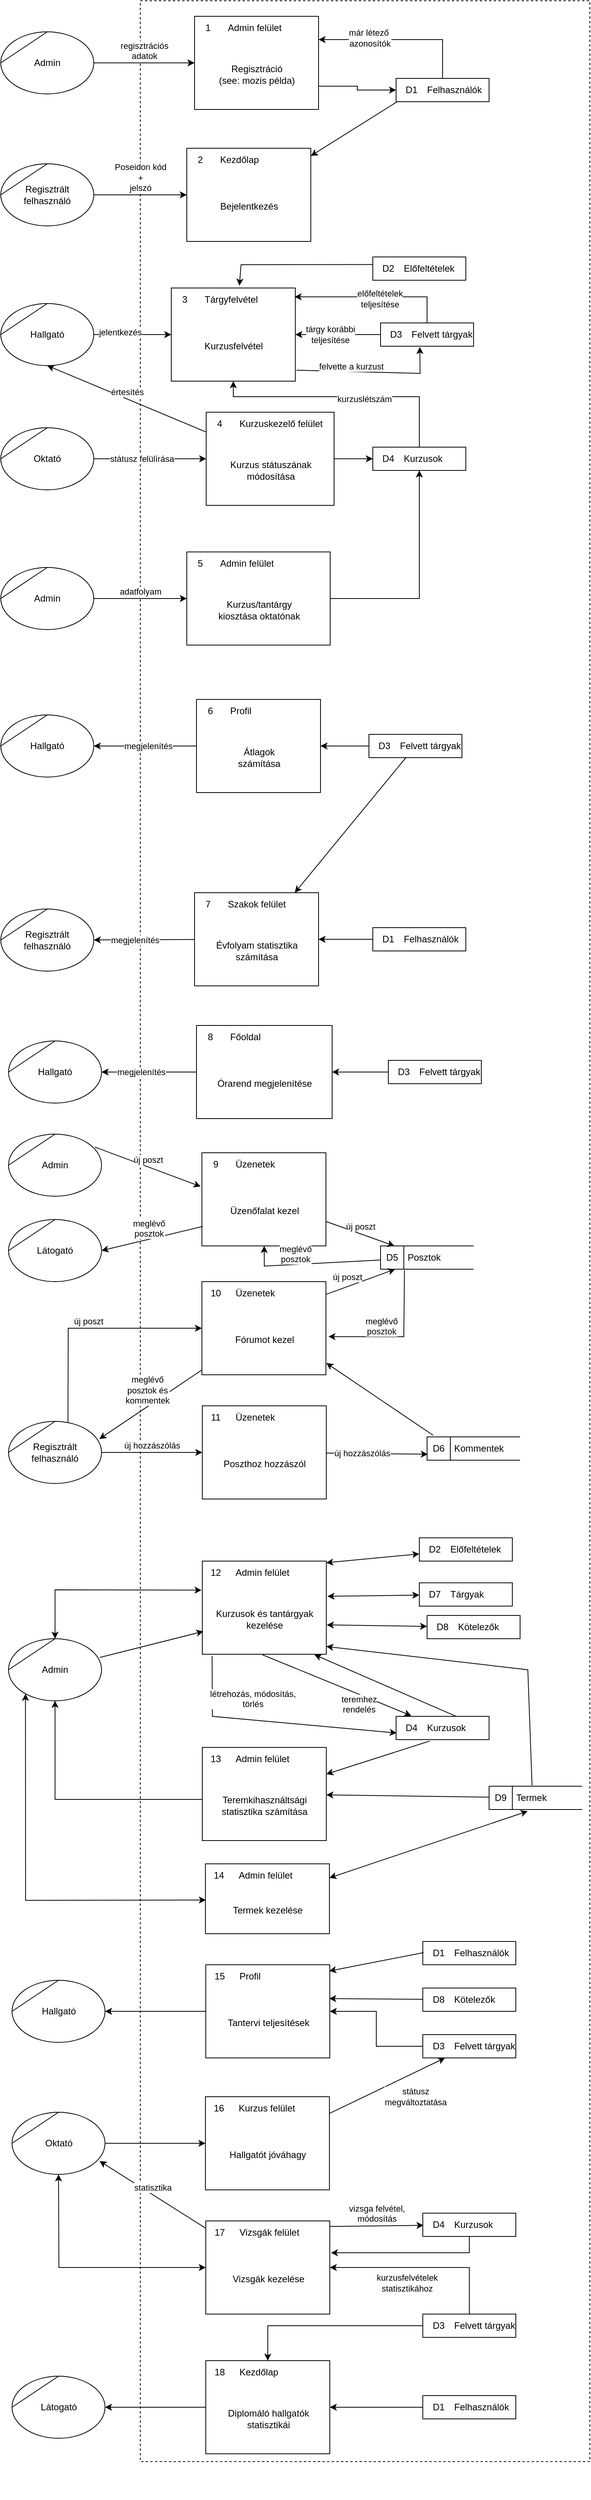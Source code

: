 <mxfile version="20.8.20" type="device"><diagram name="Page-1" id="o_8B9X06f2lYuGsmfZEz"><mxGraphModel dx="1124" dy="546" grid="1" gridSize="10" guides="1" tooltips="1" connect="1" arrows="1" fold="1" page="1" pageScale="1" pageWidth="827" pageHeight="1169" math="0" shadow="0"><root><mxCell id="0"/><mxCell id="1" parent="0"/><mxCell id="DrwZQOfmN8M68ziANcE--1" value="" style="rounded=0;whiteSpace=wrap;html=1;dashed=1;fillColor=none;container=1;collapsible=0;recursiveResize=0;" parent="1" vertex="1"><mxGeometry x="200" y="20" width="580" height="3170" as="geometry"/></mxCell><mxCell id="DrwZQOfmN8M68ziANcE--8" value="Bejelentkezés" style="html=1;dashed=0;whitespace=wrap;shape=mxgraph.dfd.process2;align=center;container=1;collapsible=0;spacingTop=30;" parent="DrwZQOfmN8M68ziANcE--1" vertex="1"><mxGeometry x="60" y="190" width="160" height="120" as="geometry"/></mxCell><mxCell id="DrwZQOfmN8M68ziANcE--9" value="2" style="text;html=1;strokeColor=none;fillColor=none;align=center;verticalAlign=middle;whiteSpace=wrap;rounded=0;connectable=0;allowArrows=0;editable=1;movable=0;resizable=0;rotatable=0;deletable=0;locked=0;cloneable=0;" parent="DrwZQOfmN8M68ziANcE--8" vertex="1"><mxGeometry width="35" height="30" as="geometry"/></mxCell><mxCell id="DrwZQOfmN8M68ziANcE--10" value="Kezdőlap" style="text;strokeColor=none;fillColor=none;align=left;verticalAlign=middle;whiteSpace=wrap;rounded=0;autosize=1;connectable=0;allowArrows=0;movable=0;resizable=0;rotatable=0;deletable=0;cloneable=0;spacingLeft=6;fontStyle=0;html=1;" parent="DrwZQOfmN8M68ziANcE--8" vertex="1"><mxGeometry x="35" width="80" height="30" as="geometry"/></mxCell><mxCell id="DrwZQOfmN8M68ziANcE--15" value="Kurzusfelvétel" style="html=1;dashed=0;whitespace=wrap;shape=mxgraph.dfd.process;align=center;container=1;collapsible=0;spacingTop=30;" parent="DrwZQOfmN8M68ziANcE--1" vertex="1"><mxGeometry x="40" y="370" width="160" height="120" as="geometry"/></mxCell><mxCell id="DrwZQOfmN8M68ziANcE--16" value="3" style="text;html=1;strokeColor=none;fillColor=none;align=center;verticalAlign=middle;whiteSpace=wrap;rounded=0;movable=0;resizable=0;rotatable=0;cloneable=0;deletable=0;connectable=0;allowArrows=0;pointerEvents=1;" parent="DrwZQOfmN8M68ziANcE--15" vertex="1"><mxGeometry width="35" height="30" as="geometry"/></mxCell><mxCell id="DrwZQOfmN8M68ziANcE--17" value="Tárgyfelvétel" style="text;html=1;strokeColor=none;fillColor=none;align=left;verticalAlign=middle;whiteSpace=wrap;rounded=0;movable=0;resizable=0;connectable=0;allowArrows=0;rotatable=0;cloneable=0;deletable=0;spacingLeft=6;autosize=1;resizeWidth=0;" parent="DrwZQOfmN8M68ziANcE--15" vertex="1"><mxGeometry x="35" width="100" height="30" as="geometry"/></mxCell><mxCell id="DrwZQOfmN8M68ziANcE--21" value="Kurzus/tantárgy&lt;br&gt;kiosztása oktatónak" style="html=1;dashed=0;whitespace=wrap;shape=mxgraph.dfd.process2;align=center;container=1;collapsible=0;spacingTop=30;" parent="DrwZQOfmN8M68ziANcE--1" vertex="1"><mxGeometry x="60" y="710" width="185" height="120" as="geometry"/></mxCell><mxCell id="DrwZQOfmN8M68ziANcE--22" value="5" style="text;html=1;strokeColor=none;fillColor=none;align=center;verticalAlign=middle;whiteSpace=wrap;rounded=0;connectable=0;allowArrows=0;editable=1;movable=0;resizable=0;rotatable=0;deletable=0;locked=0;cloneable=0;" parent="DrwZQOfmN8M68ziANcE--21" vertex="1"><mxGeometry width="35" height="30" as="geometry"/></mxCell><mxCell id="DrwZQOfmN8M68ziANcE--23" value="Admin felület" style="text;strokeColor=none;fillColor=none;align=left;verticalAlign=middle;whiteSpace=wrap;rounded=0;autosize=1;connectable=0;allowArrows=0;movable=0;resizable=0;rotatable=0;deletable=0;cloneable=0;spacingLeft=6;fontStyle=0;html=1;" parent="DrwZQOfmN8M68ziANcE--21" vertex="1"><mxGeometry x="35" width="100" height="30" as="geometry"/></mxCell><mxCell id="sAUersEWsvDM8acUlqru-1" value="Kurzus státuszának &lt;br&gt;módosítása" style="html=1;dashed=0;whitespace=wrap;shape=mxgraph.dfd.process2;align=center;container=1;collapsible=0;spacingTop=30;" parent="DrwZQOfmN8M68ziANcE--1" vertex="1"><mxGeometry x="85" y="530" width="165" height="120" as="geometry"/></mxCell><mxCell id="sAUersEWsvDM8acUlqru-2" value="4" style="text;html=1;strokeColor=none;fillColor=none;align=center;verticalAlign=middle;whiteSpace=wrap;rounded=0;connectable=0;allowArrows=0;editable=1;movable=0;resizable=0;rotatable=0;deletable=0;locked=0;cloneable=0;" parent="sAUersEWsvDM8acUlqru-1" vertex="1"><mxGeometry width="35" height="30" as="geometry"/></mxCell><mxCell id="sAUersEWsvDM8acUlqru-3" value="Kurzuskezelő felület" style="text;strokeColor=none;fillColor=none;align=left;verticalAlign=middle;whiteSpace=wrap;rounded=0;autosize=1;connectable=0;allowArrows=0;movable=0;resizable=0;rotatable=0;deletable=0;cloneable=0;spacingLeft=6;fontStyle=0;html=1;" parent="sAUersEWsvDM8acUlqru-1" vertex="1"><mxGeometry x="35" width="130" height="30" as="geometry"/></mxCell><mxCell id="sAUersEWsvDM8acUlqru-8" value="" style="endArrow=classic;html=1;rounded=0;verticalAlign=bottom;exitX=0.035;exitY=0.943;exitDx=0;exitDy=0;exitPerimeter=0;" parent="DrwZQOfmN8M68ziANcE--1" source="7SwbY02OHdPLq2c-fMfT-1" target="DrwZQOfmN8M68ziANcE--8" edge="1"><mxGeometry width="50" height="50" relative="1" as="geometry"><mxPoint x="300" y="231.818" as="sourcePoint"/><mxPoint x="410" y="250" as="targetPoint"/></mxGeometry></mxCell><mxCell id="sAUersEWsvDM8acUlqru-14" value="felvette a kurzust" style="endArrow=classic;html=1;rounded=0;verticalAlign=bottom;exitX=1.009;exitY=0.882;exitDx=0;exitDy=0;exitPerimeter=0;entryX=0.422;entryY=1.033;entryDx=0;entryDy=0;entryPerimeter=0;" parent="DrwZQOfmN8M68ziANcE--1" source="DrwZQOfmN8M68ziANcE--15" target="7SwbY02OHdPLq2c-fMfT-17" edge="1"><mxGeometry x="-0.272" y="-2" width="50" height="50" relative="1" as="geometry"><mxPoint x="210" y="380" as="sourcePoint"/><mxPoint x="352.727" y="240" as="targetPoint"/><Array as="points"><mxPoint x="361" y="480"/></Array><mxPoint as="offset"/></mxGeometry></mxCell><mxCell id="sAUersEWsvDM8acUlqru-16" value="Évfolyam statisztika&lt;br&gt;számítása" style="html=1;dashed=0;whitespace=wrap;shape=mxgraph.dfd.process2;align=center;container=1;collapsible=0;spacingTop=30;" parent="DrwZQOfmN8M68ziANcE--1" vertex="1"><mxGeometry x="70" y="1149" width="160" height="120" as="geometry"/></mxCell><mxCell id="sAUersEWsvDM8acUlqru-17" value="7" style="text;html=1;strokeColor=none;fillColor=none;align=center;verticalAlign=middle;whiteSpace=wrap;rounded=0;connectable=0;allowArrows=0;editable=1;movable=0;resizable=0;rotatable=0;deletable=0;locked=0;cloneable=0;" parent="sAUersEWsvDM8acUlqru-16" vertex="1"><mxGeometry width="35" height="30" as="geometry"/></mxCell><mxCell id="sAUersEWsvDM8acUlqru-18" value="Szakok felület" style="text;strokeColor=none;fillColor=none;align=left;verticalAlign=middle;whiteSpace=wrap;rounded=0;autosize=1;connectable=0;allowArrows=0;movable=0;resizable=0;rotatable=0;deletable=0;cloneable=0;spacingLeft=6;fontStyle=0;html=1;" parent="sAUersEWsvDM8acUlqru-16" vertex="1"><mxGeometry x="35" width="100" height="30" as="geometry"/></mxCell><mxCell id="sAUersEWsvDM8acUlqru-22" value="" style="endArrow=classic;html=1;rounded=0;verticalAlign=bottom;" parent="DrwZQOfmN8M68ziANcE--1" source="DrwZQOfmN8M68ziANcE--21" target="7SwbY02OHdPLq2c-fMfT-3" edge="1"><mxGeometry x="0.165" y="14" width="50" height="50" relative="1" as="geometry"><mxPoint x="250" y="860" as="sourcePoint"/><mxPoint x="344.038" y="950.0" as="targetPoint"/><mxPoint as="offset"/><Array as="points"><mxPoint x="360" y="770"/></Array></mxGeometry></mxCell><mxCell id="sAUersEWsvDM8acUlqru-23" value="" style="endArrow=classic;html=1;rounded=0;verticalAlign=bottom;" parent="DrwZQOfmN8M68ziANcE--1" source="7SwbY02OHdPLq2c-fMfT-20" target="sAUersEWsvDM8acUlqru-16" edge="1"><mxGeometry x="-0.659" y="-20" width="50" height="50" relative="1" as="geometry"><mxPoint x="300" y="965.0" as="sourcePoint"/><mxPoint x="410" y="1010" as="targetPoint"/><mxPoint as="offset"/></mxGeometry></mxCell><mxCell id="sAUersEWsvDM8acUlqru-25" value="Átlagok&lt;br&gt;számítása" style="html=1;dashed=0;whitespace=wrap;shape=mxgraph.dfd.process2;align=center;container=1;collapsible=0;spacingTop=30;" parent="DrwZQOfmN8M68ziANcE--1" vertex="1"><mxGeometry x="72.5" y="900" width="160" height="120" as="geometry"/></mxCell><mxCell id="sAUersEWsvDM8acUlqru-26" value="6" style="text;html=1;strokeColor=none;fillColor=none;align=center;verticalAlign=middle;whiteSpace=wrap;rounded=0;connectable=0;allowArrows=0;editable=1;movable=0;resizable=0;rotatable=0;deletable=0;locked=0;cloneable=0;" parent="sAUersEWsvDM8acUlqru-25" vertex="1"><mxGeometry width="35" height="30" as="geometry"/></mxCell><mxCell id="sAUersEWsvDM8acUlqru-27" value="Profil" style="text;strokeColor=none;fillColor=none;align=left;verticalAlign=middle;whiteSpace=wrap;rounded=0;autosize=1;connectable=0;allowArrows=0;movable=0;resizable=0;rotatable=0;deletable=0;cloneable=0;spacingLeft=6;fontStyle=0;html=1;" parent="sAUersEWsvDM8acUlqru-25" vertex="1"><mxGeometry x="35" width="50" height="30" as="geometry"/></mxCell><mxCell id="sAUersEWsvDM8acUlqru-28" value="" style="endArrow=classic;html=1;rounded=0;verticalAlign=bottom;" parent="DrwZQOfmN8M68ziANcE--1" source="7SwbY02OHdPLq2c-fMfT-20" target="sAUersEWsvDM8acUlqru-25" edge="1"><mxGeometry x="0.103" y="-18" width="50" height="50" relative="1" as="geometry"><mxPoint x="339.919" y="980.0" as="sourcePoint"/><mxPoint x="400" y="1080" as="targetPoint"/><mxPoint as="offset"/></mxGeometry></mxCell><mxCell id="oRZ1Ijszi_Oha_W6EgkZ-1" style="edgeStyle=orthogonalEdgeStyle;rounded=0;orthogonalLoop=1;jettySize=auto;html=1;entryX=1;entryY=0.25;entryDx=0;entryDy=0;" parent="DrwZQOfmN8M68ziANcE--1" source="7SwbY02OHdPLq2c-fMfT-1" target="0BSooanw-k9bHnDxD3yD-110" edge="1"><mxGeometry relative="1" as="geometry"><Array as="points"><mxPoint x="390" y="50"/></Array></mxGeometry></mxCell><mxCell id="oRZ1Ijszi_Oha_W6EgkZ-2" value="már létező&amp;nbsp;&lt;br style=&quot;border-color: var(--border-color);&quot;&gt;azonosítók" style="edgeLabel;html=1;align=center;verticalAlign=middle;resizable=0;points=[];" parent="oRZ1Ijszi_Oha_W6EgkZ-1" vertex="1" connectable="0"><mxGeometry x="0.37" y="-2" relative="1" as="geometry"><mxPoint as="offset"/></mxGeometry></mxCell><mxCell id="7SwbY02OHdPLq2c-fMfT-1" value="Felhasználók" style="html=1;dashed=0;whitespace=wrap;shape=mxgraph.dfd.dataStoreID2;align=left;spacingLeft=38;container=1;collapsible=0;" parent="DrwZQOfmN8M68ziANcE--1" vertex="1"><mxGeometry x="330" y="100" width="120" height="30" as="geometry"/></mxCell><mxCell id="7SwbY02OHdPLq2c-fMfT-2" value="D1" style="text;html=1;strokeColor=none;fillColor=none;align=center;verticalAlign=middle;whiteSpace=wrap;rounded=0;connectable=0;allowArrows=0;movable=0;resizable=0;rotatable=0;cloneable=0;deletable=0;" parent="7SwbY02OHdPLq2c-fMfT-1" vertex="1"><mxGeometry x="5" width="30" height="30" as="geometry"/></mxCell><mxCell id="EsSrJnyPDXjOhRYMU0od-1" style="edgeStyle=orthogonalEdgeStyle;rounded=0;orthogonalLoop=1;jettySize=auto;html=1;" parent="DrwZQOfmN8M68ziANcE--1" source="7SwbY02OHdPLq2c-fMfT-3" target="DrwZQOfmN8M68ziANcE--15" edge="1"><mxGeometry relative="1" as="geometry"><Array as="points"><mxPoint x="360" y="510"/><mxPoint x="120" y="510"/></Array></mxGeometry></mxCell><mxCell id="EsSrJnyPDXjOhRYMU0od-4" value="kurzuslétszám" style="edgeLabel;html=1;align=center;verticalAlign=middle;resizable=0;points=[];" parent="EsSrJnyPDXjOhRYMU0od-1" vertex="1" connectable="0"><mxGeometry x="-0.161" y="3" relative="1" as="geometry"><mxPoint as="offset"/></mxGeometry></mxCell><mxCell id="7SwbY02OHdPLq2c-fMfT-3" value="Kurzusok" style="html=1;dashed=0;whitespace=wrap;shape=mxgraph.dfd.dataStoreID2;align=left;spacingLeft=38;container=1;collapsible=0;" parent="DrwZQOfmN8M68ziANcE--1" vertex="1"><mxGeometry x="300" y="575" width="120" height="30" as="geometry"/></mxCell><mxCell id="7SwbY02OHdPLq2c-fMfT-4" value="D4" style="text;html=1;strokeColor=none;fillColor=none;align=center;verticalAlign=middle;whiteSpace=wrap;rounded=0;connectable=0;allowArrows=0;movable=0;resizable=0;rotatable=0;cloneable=0;deletable=0;" parent="7SwbY02OHdPLq2c-fMfT-3" vertex="1"><mxGeometry x="5" width="30" height="30" as="geometry"/></mxCell><mxCell id="7SwbY02OHdPLq2c-fMfT-5" value="" style="endArrow=classic;html=1;rounded=0;verticalAlign=bottom;" parent="DrwZQOfmN8M68ziANcE--1" source="sAUersEWsvDM8acUlqru-1" target="7SwbY02OHdPLq2c-fMfT-3" edge="1"><mxGeometry width="50" height="50" relative="1" as="geometry"><mxPoint x="294" y="128" as="sourcePoint"/><mxPoint x="216" y="200" as="targetPoint"/></mxGeometry></mxCell><mxCell id="7SwbY02OHdPLq2c-fMfT-14" value="" style="endArrow=classic;html=1;rounded=0;verticalAlign=bottom;exitX=0.052;exitY=0.324;exitDx=0;exitDy=0;exitPerimeter=0;entryX=0.549;entryY=-0.025;entryDx=0;entryDy=0;entryPerimeter=0;" parent="DrwZQOfmN8M68ziANcE--1" source="7SwbY02OHdPLq2c-fMfT-15" target="DrwZQOfmN8M68ziANcE--15" edge="1"><mxGeometry width="50" height="50" relative="1" as="geometry"><mxPoint x="299.16" y="415.42" as="sourcePoint"/><mxPoint x="360" y="440" as="targetPoint"/><Array as="points"><mxPoint x="130" y="340"/></Array></mxGeometry></mxCell><mxCell id="7SwbY02OHdPLq2c-fMfT-15" value="Előfeltételek" style="html=1;dashed=0;whitespace=wrap;shape=mxgraph.dfd.dataStoreID2;align=left;spacingLeft=38;container=1;collapsible=0;" parent="DrwZQOfmN8M68ziANcE--1" vertex="1"><mxGeometry x="300" y="330" width="120" height="30" as="geometry"/></mxCell><mxCell id="7SwbY02OHdPLq2c-fMfT-16" value="D2" style="text;html=1;strokeColor=none;fillColor=none;align=center;verticalAlign=middle;whiteSpace=wrap;rounded=0;connectable=0;allowArrows=0;movable=0;resizable=0;rotatable=0;cloneable=0;deletable=0;" parent="7SwbY02OHdPLq2c-fMfT-15" vertex="1"><mxGeometry x="5" width="30" height="30" as="geometry"/></mxCell><mxCell id="EsSrJnyPDXjOhRYMU0od-6" style="edgeStyle=orthogonalEdgeStyle;rounded=0;orthogonalLoop=1;jettySize=auto;html=1;entryX=0.994;entryY=0.095;entryDx=0;entryDy=0;entryPerimeter=0;" parent="DrwZQOfmN8M68ziANcE--1" source="7SwbY02OHdPLq2c-fMfT-17" target="DrwZQOfmN8M68ziANcE--15" edge="1"><mxGeometry relative="1" as="geometry"><Array as="points"><mxPoint x="370" y="381"/></Array></mxGeometry></mxCell><mxCell id="EsSrJnyPDXjOhRYMU0od-7" value="előfeltételek&lt;br&gt;teljesítése" style="edgeLabel;html=1;align=center;verticalAlign=middle;resizable=0;points=[];" parent="EsSrJnyPDXjOhRYMU0od-6" vertex="1" connectable="0"><mxGeometry x="-0.071" y="2" relative="1" as="geometry"><mxPoint as="offset"/></mxGeometry></mxCell><mxCell id="7SwbY02OHdPLq2c-fMfT-17" value="Felvett tárgyak" style="html=1;dashed=0;whitespace=wrap;shape=mxgraph.dfd.dataStoreID2;align=left;spacingLeft=38;container=1;collapsible=0;" parent="DrwZQOfmN8M68ziANcE--1" vertex="1"><mxGeometry x="310" y="415" width="120" height="30" as="geometry"/></mxCell><mxCell id="7SwbY02OHdPLq2c-fMfT-18" value="D3" style="text;html=1;strokeColor=none;fillColor=none;align=center;verticalAlign=middle;whiteSpace=wrap;rounded=0;connectable=0;allowArrows=0;movable=0;resizable=0;rotatable=0;cloneable=0;deletable=0;" parent="7SwbY02OHdPLq2c-fMfT-17" vertex="1"><mxGeometry x="5" width="30" height="30" as="geometry"/></mxCell><mxCell id="7SwbY02OHdPLq2c-fMfT-19" value="" style="endArrow=classic;html=1;rounded=0;verticalAlign=bottom;" parent="DrwZQOfmN8M68ziANcE--1" source="7SwbY02OHdPLq2c-fMfT-17" target="DrwZQOfmN8M68ziANcE--15" edge="1"><mxGeometry width="50" height="50" relative="1" as="geometry"><mxPoint x="230" y="420" as="sourcePoint"/><mxPoint x="350" y="420" as="targetPoint"/></mxGeometry></mxCell><mxCell id="EsSrJnyPDXjOhRYMU0od-5" value="tárgy korábbi&lt;br&gt;teljesítése" style="edgeLabel;html=1;align=center;verticalAlign=middle;resizable=0;points=[];" parent="7SwbY02OHdPLq2c-fMfT-19" vertex="1" connectable="0"><mxGeometry x="0.189" relative="1" as="geometry"><mxPoint as="offset"/></mxGeometry></mxCell><mxCell id="7SwbY02OHdPLq2c-fMfT-20" value="Felvett tárgyak" style="html=1;dashed=0;whitespace=wrap;shape=mxgraph.dfd.dataStoreID2;align=left;spacingLeft=38;container=1;collapsible=0;" parent="DrwZQOfmN8M68ziANcE--1" vertex="1"><mxGeometry x="295" y="945" width="120" height="30" as="geometry"/></mxCell><mxCell id="7SwbY02OHdPLq2c-fMfT-21" value="D3" style="text;html=1;strokeColor=none;fillColor=none;align=center;verticalAlign=middle;whiteSpace=wrap;rounded=0;connectable=0;allowArrows=0;movable=0;resizable=0;rotatable=0;cloneable=0;deletable=0;" parent="7SwbY02OHdPLq2c-fMfT-20" vertex="1"><mxGeometry x="5" width="30" height="30" as="geometry"/></mxCell><mxCell id="7SwbY02OHdPLq2c-fMfT-28" value="Felhasználók" style="html=1;dashed=0;whitespace=wrap;shape=mxgraph.dfd.dataStoreID2;align=left;spacingLeft=38;container=1;collapsible=0;" parent="DrwZQOfmN8M68ziANcE--1" vertex="1"><mxGeometry x="300" y="1194" width="120" height="30" as="geometry"/></mxCell><mxCell id="7SwbY02OHdPLq2c-fMfT-29" value="D1" style="text;html=1;strokeColor=none;fillColor=none;align=center;verticalAlign=middle;whiteSpace=wrap;rounded=0;connectable=0;allowArrows=0;movable=0;resizable=0;rotatable=0;cloneable=0;deletable=0;" parent="7SwbY02OHdPLq2c-fMfT-28" vertex="1"><mxGeometry x="5" width="30" height="30" as="geometry"/></mxCell><mxCell id="7SwbY02OHdPLq2c-fMfT-30" value="" style="endArrow=classic;html=1;rounded=0;verticalAlign=bottom;" parent="DrwZQOfmN8M68ziANcE--1" source="7SwbY02OHdPLq2c-fMfT-28" target="sAUersEWsvDM8acUlqru-16" edge="1"><mxGeometry x="-0.659" y="-20" width="50" height="50" relative="1" as="geometry"><mxPoint x="348" y="980" as="sourcePoint"/><mxPoint x="232" y="1080" as="targetPoint"/><mxPoint as="offset"/></mxGeometry></mxCell><mxCell id="7SwbY02OHdPLq2c-fMfT-49" value="Órarend megjelenítése" style="html=1;dashed=0;whitespace=wrap;shape=mxgraph.dfd.process2;align=center;container=1;collapsible=0;spacingTop=30;" parent="DrwZQOfmN8M68ziANcE--1" vertex="1"><mxGeometry x="72.5" y="1320" width="175" height="120" as="geometry"/></mxCell><mxCell id="7SwbY02OHdPLq2c-fMfT-50" value="8" style="text;html=1;strokeColor=none;fillColor=none;align=center;verticalAlign=middle;whiteSpace=wrap;rounded=0;connectable=0;allowArrows=0;editable=1;movable=0;resizable=0;rotatable=0;deletable=0;locked=0;cloneable=0;" parent="7SwbY02OHdPLq2c-fMfT-49" vertex="1"><mxGeometry width="35" height="30" as="geometry"/></mxCell><mxCell id="7SwbY02OHdPLq2c-fMfT-51" value="Főoldal" style="text;strokeColor=none;fillColor=none;align=left;verticalAlign=middle;whiteSpace=wrap;rounded=0;autosize=1;connectable=0;allowArrows=0;movable=0;resizable=0;rotatable=0;deletable=0;cloneable=0;spacingLeft=6;fontStyle=0;html=1;" parent="7SwbY02OHdPLq2c-fMfT-49" vertex="1"><mxGeometry x="35" width="70" height="30" as="geometry"/></mxCell><mxCell id="7SwbY02OHdPLq2c-fMfT-54" value="Felvett tárgyak" style="html=1;dashed=0;whitespace=wrap;shape=mxgraph.dfd.dataStoreID2;align=left;spacingLeft=38;container=1;collapsible=0;" parent="DrwZQOfmN8M68ziANcE--1" vertex="1"><mxGeometry x="320" y="1365" width="120" height="30" as="geometry"/></mxCell><mxCell id="7SwbY02OHdPLq2c-fMfT-55" value="D3" style="text;html=1;strokeColor=none;fillColor=none;align=center;verticalAlign=middle;whiteSpace=wrap;rounded=0;connectable=0;allowArrows=0;movable=0;resizable=0;rotatable=0;cloneable=0;deletable=0;" parent="7SwbY02OHdPLq2c-fMfT-54" vertex="1"><mxGeometry x="5" width="30" height="30" as="geometry"/></mxCell><mxCell id="7SwbY02OHdPLq2c-fMfT-56" value="" style="endArrow=classic;html=1;rounded=0;verticalAlign=bottom;" parent="DrwZQOfmN8M68ziANcE--1" source="7SwbY02OHdPLq2c-fMfT-54" target="7SwbY02OHdPLq2c-fMfT-49" edge="1"><mxGeometry width="50" height="50" relative="1" as="geometry"><mxPoint x="300" y="1430" as="sourcePoint"/><mxPoint x="420" y="1430" as="targetPoint"/></mxGeometry></mxCell><mxCell id="7SwbY02OHdPLq2c-fMfT-57" value="Fórumot kezel" style="html=1;dashed=0;whitespace=wrap;shape=mxgraph.dfd.process2;align=center;container=1;collapsible=0;spacingTop=30;" parent="DrwZQOfmN8M68ziANcE--1" vertex="1"><mxGeometry x="79.5" y="1650" width="160" height="120" as="geometry"/></mxCell><mxCell id="7SwbY02OHdPLq2c-fMfT-58" value="10" style="text;html=1;strokeColor=none;fillColor=none;align=center;verticalAlign=middle;whiteSpace=wrap;rounded=0;connectable=0;allowArrows=0;editable=1;movable=0;resizable=0;rotatable=0;deletable=0;locked=0;cloneable=0;" parent="7SwbY02OHdPLq2c-fMfT-57" vertex="1"><mxGeometry width="35" height="30" as="geometry"/></mxCell><mxCell id="7SwbY02OHdPLq2c-fMfT-59" value="Üzenetek" style="text;strokeColor=none;fillColor=none;align=left;verticalAlign=middle;whiteSpace=wrap;rounded=0;autosize=1;connectable=0;allowArrows=0;movable=0;resizable=0;rotatable=0;deletable=0;cloneable=0;spacingLeft=6;fontStyle=0;html=1;" parent="7SwbY02OHdPLq2c-fMfT-57" vertex="1"><mxGeometry x="35" width="80" height="30" as="geometry"/></mxCell><mxCell id="7SwbY02OHdPLq2c-fMfT-60" value="Üzenőfalat kezel" style="html=1;dashed=0;whitespace=wrap;shape=mxgraph.dfd.process2;align=center;container=1;collapsible=0;spacingTop=30;" parent="DrwZQOfmN8M68ziANcE--1" vertex="1"><mxGeometry x="79.5" y="1484" width="160" height="120" as="geometry"/></mxCell><mxCell id="7SwbY02OHdPLq2c-fMfT-61" value="9" style="text;html=1;strokeColor=none;fillColor=none;align=center;verticalAlign=middle;whiteSpace=wrap;rounded=0;connectable=0;allowArrows=0;editable=1;movable=0;resizable=0;rotatable=0;deletable=0;locked=0;cloneable=0;" parent="7SwbY02OHdPLq2c-fMfT-60" vertex="1"><mxGeometry width="35" height="30" as="geometry"/></mxCell><mxCell id="7SwbY02OHdPLq2c-fMfT-62" value="Üzenetek" style="text;strokeColor=none;fillColor=none;align=left;verticalAlign=middle;whiteSpace=wrap;rounded=0;autosize=1;connectable=0;allowArrows=0;movable=0;resizable=0;rotatable=0;deletable=0;cloneable=0;spacingLeft=6;fontStyle=0;html=1;" parent="7SwbY02OHdPLq2c-fMfT-60" vertex="1"><mxGeometry x="35" width="80" height="30" as="geometry"/></mxCell><mxCell id="0BSooanw-k9bHnDxD3yD-1" value="Posztok" style="html=1;dashed=0;whitespace=wrap;shape=mxgraph.dfd.dataStoreID;align=left;spacingLeft=33;container=1;collapsible=0;autosize=0;" parent="DrwZQOfmN8M68ziANcE--1" vertex="1"><mxGeometry x="310" y="1604" width="120" height="30" as="geometry"/></mxCell><mxCell id="0BSooanw-k9bHnDxD3yD-2" value="D5" style="text;html=1;strokeColor=none;fillColor=none;align=center;verticalAlign=middle;whiteSpace=wrap;rounded=0;movable=0;resizable=0;rotatable=0;cloneable=0;deletable=0;allowArrows=0;connectable=0;" parent="0BSooanw-k9bHnDxD3yD-1" vertex="1"><mxGeometry width="30" height="30" as="geometry"/></mxCell><mxCell id="0BSooanw-k9bHnDxD3yD-3" value="új poszt" style="endArrow=classic;html=1;rounded=0;verticalAlign=bottom;" parent="DrwZQOfmN8M68ziANcE--1" source="7SwbY02OHdPLq2c-fMfT-60" target="0BSooanw-k9bHnDxD3yD-1" edge="1"><mxGeometry width="50" height="50" relative="1" as="geometry"><mxPoint x="250" y="1540" as="sourcePoint"/><mxPoint x="370" y="1540" as="targetPoint"/></mxGeometry></mxCell><mxCell id="0BSooanw-k9bHnDxD3yD-4" value="meglévő&lt;br&gt;posztok" style="endArrow=classic;html=1;rounded=0;verticalAlign=bottom;" parent="DrwZQOfmN8M68ziANcE--1" source="0BSooanw-k9bHnDxD3yD-1" target="7SwbY02OHdPLq2c-fMfT-60" edge="1"><mxGeometry x="0.252" y="2" width="50" height="50" relative="1" as="geometry"><mxPoint x="260" y="1650" as="sourcePoint"/><mxPoint x="380" y="1650" as="targetPoint"/><Array as="points"><mxPoint x="160" y="1630"/></Array><mxPoint as="offset"/></mxGeometry></mxCell><mxCell id="0BSooanw-k9bHnDxD3yD-8" value="Poszthoz hozzászól" style="html=1;dashed=0;whitespace=wrap;shape=mxgraph.dfd.process2;align=center;container=1;collapsible=0;spacingTop=30;" parent="DrwZQOfmN8M68ziANcE--1" vertex="1"><mxGeometry x="80" y="1810" width="160" height="120" as="geometry"/></mxCell><mxCell id="0BSooanw-k9bHnDxD3yD-9" value="11" style="text;html=1;strokeColor=none;fillColor=none;align=center;verticalAlign=middle;whiteSpace=wrap;rounded=0;connectable=0;allowArrows=0;editable=1;movable=0;resizable=0;rotatable=0;deletable=0;locked=0;cloneable=0;" parent="0BSooanw-k9bHnDxD3yD-8" vertex="1"><mxGeometry width="35" height="30" as="geometry"/></mxCell><mxCell id="0BSooanw-k9bHnDxD3yD-10" value="Üzenetek" style="text;strokeColor=none;fillColor=none;align=left;verticalAlign=middle;whiteSpace=wrap;rounded=0;autosize=1;connectable=0;allowArrows=0;movable=0;resizable=0;rotatable=0;deletable=0;cloneable=0;spacingLeft=6;fontStyle=0;html=1;" parent="0BSooanw-k9bHnDxD3yD-8" vertex="1"><mxGeometry x="35" width="80" height="30" as="geometry"/></mxCell><mxCell id="0BSooanw-k9bHnDxD3yD-15" value="új poszt" style="endArrow=classic;html=1;rounded=0;verticalAlign=bottom;exitX=0.999;exitY=0.138;exitDx=0;exitDy=0;exitPerimeter=0;" parent="DrwZQOfmN8M68ziANcE--1" source="7SwbY02OHdPLq2c-fMfT-57" target="0BSooanw-k9bHnDxD3yD-1" edge="1"><mxGeometry x="-0.344" y="3" width="50" height="50" relative="1" as="geometry"><mxPoint x="250" y="1583" as="sourcePoint"/><mxPoint x="338" y="1614" as="targetPoint"/><mxPoint as="offset"/></mxGeometry></mxCell><mxCell id="0BSooanw-k9bHnDxD3yD-16" value="meglévő&lt;br&gt;posztok" style="endArrow=classic;html=1;rounded=0;verticalAlign=bottom;exitX=0.257;exitY=1.042;exitDx=0;exitDy=0;exitPerimeter=0;entryX=1.02;entryY=0.59;entryDx=0;entryDy=0;entryPerimeter=0;" parent="DrwZQOfmN8M68ziANcE--1" source="0BSooanw-k9bHnDxD3yD-1" target="7SwbY02OHdPLq2c-fMfT-57" edge="1"><mxGeometry x="0.252" y="2" width="50" height="50" relative="1" as="geometry"><mxPoint x="420" y="1728" as="sourcePoint"/><mxPoint x="270" y="1710" as="targetPoint"/><Array as="points"><mxPoint x="340" y="1721"/></Array><mxPoint as="offset"/></mxGeometry></mxCell><mxCell id="0BSooanw-k9bHnDxD3yD-17" value="Kommentek" style="html=1;dashed=0;whitespace=wrap;shape=mxgraph.dfd.dataStoreID;align=left;spacingLeft=33;container=1;collapsible=0;autosize=0;" parent="DrwZQOfmN8M68ziANcE--1" vertex="1"><mxGeometry x="370" y="1850" width="120" height="30" as="geometry"/></mxCell><mxCell id="0BSooanw-k9bHnDxD3yD-18" value="D6" style="text;html=1;strokeColor=none;fillColor=none;align=center;verticalAlign=middle;whiteSpace=wrap;rounded=0;movable=0;resizable=0;rotatable=0;cloneable=0;deletable=0;allowArrows=0;connectable=0;" parent="0BSooanw-k9bHnDxD3yD-17" vertex="1"><mxGeometry width="30" height="30" as="geometry"/></mxCell><mxCell id="0BSooanw-k9bHnDxD3yD-19" value="" style="endArrow=classic;html=1;rounded=0;verticalAlign=bottom;exitX=0.066;exitY=-0.067;exitDx=0;exitDy=0;exitPerimeter=0;entryX=1.003;entryY=0.874;entryDx=0;entryDy=0;entryPerimeter=0;" parent="DrwZQOfmN8M68ziANcE--1" source="0BSooanw-k9bHnDxD3yD-17" target="7SwbY02OHdPLq2c-fMfT-57" edge="1"><mxGeometry width="50" height="50" relative="1" as="geometry"><mxPoint x="260" y="1790" as="sourcePoint"/><mxPoint x="380" y="1790" as="targetPoint"/></mxGeometry></mxCell><mxCell id="0BSooanw-k9bHnDxD3yD-21" value="" style="endArrow=classic;html=1;rounded=0;verticalAlign=bottom;entryX=0.008;entryY=0.745;entryDx=0;entryDy=0;entryPerimeter=0;" parent="DrwZQOfmN8M68ziANcE--1" source="0BSooanw-k9bHnDxD3yD-8" target="0BSooanw-k9bHnDxD3yD-17" edge="1"><mxGeometry width="50" height="50" relative="1" as="geometry"><mxPoint x="338" y="1873" as="sourcePoint"/><mxPoint x="260" y="1775" as="targetPoint"/></mxGeometry></mxCell><mxCell id="0BSooanw-k9bHnDxD3yD-23" value="új hozzászólás" style="edgeLabel;html=1;align=center;verticalAlign=middle;resizable=0;points=[];" parent="0BSooanw-k9bHnDxD3yD-21" vertex="1" connectable="0"><mxGeometry x="-0.304" y="1" relative="1" as="geometry"><mxPoint as="offset"/></mxGeometry></mxCell><mxCell id="0BSooanw-k9bHnDxD3yD-24" value="Kurzusok és tantárgyak&lt;br&gt;kezelése" style="html=1;dashed=0;whitespace=wrap;shape=mxgraph.dfd.process;align=center;container=1;collapsible=0;spacingTop=30;" parent="DrwZQOfmN8M68ziANcE--1" vertex="1"><mxGeometry x="80" y="2010" width="160" height="120" as="geometry"/></mxCell><mxCell id="0BSooanw-k9bHnDxD3yD-25" value="12" style="text;html=1;strokeColor=none;fillColor=none;align=center;verticalAlign=middle;whiteSpace=wrap;rounded=0;movable=0;resizable=0;rotatable=0;cloneable=0;deletable=0;connectable=0;allowArrows=0;pointerEvents=1;" parent="0BSooanw-k9bHnDxD3yD-24" vertex="1"><mxGeometry width="35" height="30" as="geometry"/></mxCell><mxCell id="0BSooanw-k9bHnDxD3yD-26" value="Admin felület" style="text;html=1;strokeColor=none;fillColor=none;align=left;verticalAlign=middle;whiteSpace=wrap;rounded=0;movable=0;resizable=0;connectable=0;allowArrows=0;rotatable=0;cloneable=0;deletable=0;spacingLeft=6;autosize=1;resizeWidth=0;" parent="0BSooanw-k9bHnDxD3yD-24" vertex="1"><mxGeometry x="35" width="100" height="30" as="geometry"/></mxCell><mxCell id="0BSooanw-k9bHnDxD3yD-30" value="Kurzusok" style="html=1;dashed=0;whitespace=wrap;shape=mxgraph.dfd.dataStoreID2;align=left;spacingLeft=38;container=1;collapsible=0;" parent="DrwZQOfmN8M68ziANcE--1" vertex="1"><mxGeometry x="330" y="2210" width="120" height="30" as="geometry"/></mxCell><mxCell id="0BSooanw-k9bHnDxD3yD-31" value="D4" style="text;html=1;strokeColor=none;fillColor=none;align=center;verticalAlign=middle;whiteSpace=wrap;rounded=0;connectable=0;allowArrows=0;movable=0;resizable=0;rotatable=0;cloneable=0;deletable=0;" parent="0BSooanw-k9bHnDxD3yD-30" vertex="1"><mxGeometry x="5" width="30" height="30" as="geometry"/></mxCell><mxCell id="0BSooanw-k9bHnDxD3yD-32" value="létrehozás, módosítás,&lt;br&gt;törlés" style="endArrow=classic;html=1;rounded=0;verticalAlign=bottom;exitX=0.079;exitY=1.018;exitDx=0;exitDy=0;exitPerimeter=0;entryX=0.006;entryY=0.714;entryDx=0;entryDy=0;entryPerimeter=0;" parent="DrwZQOfmN8M68ziANcE--1" source="0BSooanw-k9bHnDxD3yD-24" target="0BSooanw-k9bHnDxD3yD-30" edge="1"><mxGeometry x="-0.179" y="12" width="50" height="50" relative="1" as="geometry"><mxPoint x="230" y="1990" as="sourcePoint"/><mxPoint x="430" y="2250" as="targetPoint"/><Array as="points"><mxPoint x="93" y="2210"/></Array><mxPoint x="-1" as="offset"/></mxGeometry></mxCell><mxCell id="0BSooanw-k9bHnDxD3yD-33" value="teremhez&lt;br&gt;rendelés" style="endArrow=classic;html=1;rounded=0;verticalAlign=bottom;entryX=0.163;entryY=-0.028;entryDx=0;entryDy=0;entryPerimeter=0;exitX=0.484;exitY=1.005;exitDx=0;exitDy=0;exitPerimeter=0;" parent="DrwZQOfmN8M68ziANcE--1" source="0BSooanw-k9bHnDxD3yD-24" target="0BSooanw-k9bHnDxD3yD-30" edge="1"><mxGeometry x="0.404" y="-26" width="50" height="50" relative="1" as="geometry"><mxPoint x="260" y="2040" as="sourcePoint"/><mxPoint x="380" y="2040" as="targetPoint"/><mxPoint as="offset"/></mxGeometry></mxCell><mxCell id="0BSooanw-k9bHnDxD3yD-35" value="Tárgyak" style="html=1;dashed=0;whitespace=wrap;shape=mxgraph.dfd.dataStoreID2;align=left;spacingLeft=38;container=1;collapsible=0;" parent="DrwZQOfmN8M68ziANcE--1" vertex="1"><mxGeometry x="360" y="2038" width="120" height="30" as="geometry"/></mxCell><mxCell id="0BSooanw-k9bHnDxD3yD-36" value="L9" style="text;html=1;strokeColor=none;fillColor=none;align=center;verticalAlign=middle;whiteSpace=wrap;rounded=0;connectable=0;allowArrows=0;movable=0;resizable=0;rotatable=0;cloneable=0;deletable=0;" parent="0BSooanw-k9bHnDxD3yD-35" vertex="1"><mxGeometry x="5" width="30" height="30" as="geometry"/></mxCell><mxCell id="0BSooanw-k9bHnDxD3yD-37" value="Előfeltételek" style="html=1;dashed=0;whitespace=wrap;shape=mxgraph.dfd.dataStoreID2;align=left;spacingLeft=38;container=1;collapsible=0;" parent="DrwZQOfmN8M68ziANcE--1" vertex="1"><mxGeometry x="360" y="1980" width="120" height="30" as="geometry"/></mxCell><mxCell id="0BSooanw-k9bHnDxD3yD-38" value="L4" style="text;html=1;strokeColor=none;fillColor=none;align=center;verticalAlign=middle;whiteSpace=wrap;rounded=0;connectable=0;allowArrows=0;movable=0;resizable=0;rotatable=0;cloneable=0;deletable=0;" parent="0BSooanw-k9bHnDxD3yD-37" vertex="1"><mxGeometry x="5" width="30" height="30" as="geometry"/></mxCell><mxCell id="0BSooanw-k9bHnDxD3yD-40" value="Kötelezők" style="html=1;dashed=0;whitespace=wrap;shape=mxgraph.dfd.dataStoreID2;align=left;spacingLeft=38;container=1;collapsible=0;" parent="DrwZQOfmN8M68ziANcE--1" vertex="1"><mxGeometry x="370" y="2080" width="120" height="30" as="geometry"/></mxCell><mxCell id="0BSooanw-k9bHnDxD3yD-41" value="D8" style="text;html=1;strokeColor=none;fillColor=none;align=center;verticalAlign=middle;whiteSpace=wrap;rounded=0;connectable=0;allowArrows=0;movable=0;resizable=0;rotatable=0;cloneable=0;deletable=0;" parent="0BSooanw-k9bHnDxD3yD-40" vertex="1"><mxGeometry x="5" width="30" height="30" as="geometry"/></mxCell><mxCell id="EsSrJnyPDXjOhRYMU0od-25" value="Előfeltételek" style="html=1;dashed=0;whitespace=wrap;shape=mxgraph.dfd.dataStoreID2;align=left;spacingLeft=38;container=1;collapsible=0;" parent="0BSooanw-k9bHnDxD3yD-40" vertex="1"><mxGeometry x="-10" y="-100" width="120" height="30" as="geometry"/></mxCell><mxCell id="EsSrJnyPDXjOhRYMU0od-26" value="D2" style="text;html=1;strokeColor=none;fillColor=none;align=center;verticalAlign=middle;whiteSpace=wrap;rounded=0;connectable=0;allowArrows=0;movable=0;resizable=0;rotatable=0;cloneable=0;deletable=0;" parent="EsSrJnyPDXjOhRYMU0od-25" vertex="1"><mxGeometry x="5" width="30" height="30" as="geometry"/></mxCell><mxCell id="EsSrJnyPDXjOhRYMU0od-27" value="Tárgyak" style="html=1;dashed=0;whitespace=wrap;shape=mxgraph.dfd.dataStoreID2;align=left;spacingLeft=38;container=1;collapsible=0;" parent="0BSooanw-k9bHnDxD3yD-40" vertex="1"><mxGeometry x="-10" y="-42" width="120" height="30" as="geometry"/></mxCell><mxCell id="EsSrJnyPDXjOhRYMU0od-28" value="D7" style="text;html=1;strokeColor=none;fillColor=none;align=center;verticalAlign=middle;whiteSpace=wrap;rounded=0;connectable=0;allowArrows=0;movable=0;resizable=0;rotatable=0;cloneable=0;deletable=0;" parent="EsSrJnyPDXjOhRYMU0od-27" vertex="1"><mxGeometry x="5" width="30" height="30" as="geometry"/></mxCell><mxCell id="0BSooanw-k9bHnDxD3yD-43" value="Teremkihasználtsági&lt;br&gt;statisztika számítása" style="html=1;dashed=0;whitespace=wrap;shape=mxgraph.dfd.process2;align=center;container=1;collapsible=0;spacingTop=30;" parent="DrwZQOfmN8M68ziANcE--1" vertex="1"><mxGeometry x="80" y="2250" width="160" height="120" as="geometry"/></mxCell><mxCell id="0BSooanw-k9bHnDxD3yD-44" value="13" style="text;html=1;strokeColor=none;fillColor=none;align=center;verticalAlign=middle;whiteSpace=wrap;rounded=0;connectable=0;allowArrows=0;editable=1;movable=0;resizable=0;rotatable=0;deletable=0;locked=0;cloneable=0;" parent="0BSooanw-k9bHnDxD3yD-43" vertex="1"><mxGeometry width="35" height="30" as="geometry"/></mxCell><mxCell id="0BSooanw-k9bHnDxD3yD-45" value="Admin felület" style="text;strokeColor=none;fillColor=none;align=left;verticalAlign=middle;whiteSpace=wrap;rounded=0;autosize=1;connectable=0;allowArrows=0;movable=0;resizable=0;rotatable=0;deletable=0;cloneable=0;spacingLeft=6;fontStyle=0;html=1;" parent="0BSooanw-k9bHnDxD3yD-43" vertex="1"><mxGeometry x="35" width="100" height="30" as="geometry"/></mxCell><mxCell id="0BSooanw-k9bHnDxD3yD-50" value="" style="endArrow=classic;html=1;rounded=0;verticalAlign=bottom;exitX=0.36;exitY=1.062;exitDx=0;exitDy=0;exitPerimeter=0;" parent="DrwZQOfmN8M68ziANcE--1" source="0BSooanw-k9bHnDxD3yD-30" target="0BSooanw-k9bHnDxD3yD-43" edge="1"><mxGeometry width="50" height="50" relative="1" as="geometry"><mxPoint x="350" y="2270" as="sourcePoint"/><mxPoint x="470" y="2270" as="targetPoint"/><Array as="points"/></mxGeometry></mxCell><mxCell id="0BSooanw-k9bHnDxD3yD-51" value="" style="endArrow=classic;html=1;rounded=0;verticalAlign=bottom;" parent="DrwZQOfmN8M68ziANcE--1" source="EsSrJnyPDXjOhRYMU0od-2" target="0BSooanw-k9bHnDxD3yD-43" edge="1"><mxGeometry width="50" height="50" relative="1" as="geometry"><mxPoint x="372.16" y="2322.57" as="sourcePoint"/><mxPoint x="400" y="2330" as="targetPoint"/></mxGeometry></mxCell><mxCell id="0BSooanw-k9bHnDxD3yD-54" value="Tantervi teljesítések" style="html=1;dashed=0;whitespace=wrap;shape=mxgraph.dfd.process2;align=center;container=1;collapsible=0;spacingTop=30;" parent="DrwZQOfmN8M68ziANcE--1" vertex="1"><mxGeometry x="84.5" y="2530" width="160" height="120" as="geometry"/></mxCell><mxCell id="0BSooanw-k9bHnDxD3yD-55" value="15" style="text;html=1;strokeColor=none;fillColor=none;align=center;verticalAlign=middle;whiteSpace=wrap;rounded=0;connectable=0;allowArrows=0;editable=1;movable=0;resizable=0;rotatable=0;deletable=0;locked=0;cloneable=0;" parent="0BSooanw-k9bHnDxD3yD-54" vertex="1"><mxGeometry width="35" height="30" as="geometry"/></mxCell><mxCell id="0BSooanw-k9bHnDxD3yD-56" value="Profil" style="text;strokeColor=none;fillColor=none;align=left;verticalAlign=middle;whiteSpace=wrap;rounded=0;autosize=1;connectable=0;allowArrows=0;movable=0;resizable=0;rotatable=0;deletable=0;cloneable=0;spacingLeft=6;fontStyle=0;html=1;" parent="0BSooanw-k9bHnDxD3yD-54" vertex="1"><mxGeometry x="35" width="50" height="30" as="geometry"/></mxCell><mxCell id="0BSooanw-k9bHnDxD3yD-60" value="Kötelezők" style="html=1;dashed=0;whitespace=wrap;shape=mxgraph.dfd.dataStoreID2;align=left;spacingLeft=38;container=1;collapsible=0;" parent="DrwZQOfmN8M68ziANcE--1" vertex="1"><mxGeometry x="364.5" y="2560" width="120" height="30" as="geometry"/></mxCell><mxCell id="0BSooanw-k9bHnDxD3yD-61" value="D8" style="text;html=1;strokeColor=none;fillColor=none;align=center;verticalAlign=middle;whiteSpace=wrap;rounded=0;connectable=0;allowArrows=0;movable=0;resizable=0;rotatable=0;cloneable=0;deletable=0;" parent="0BSooanw-k9bHnDxD3yD-60" vertex="1"><mxGeometry x="5" width="30" height="30" as="geometry"/></mxCell><mxCell id="0BSooanw-k9bHnDxD3yD-62" value="Felhasználók" style="html=1;dashed=0;whitespace=wrap;shape=mxgraph.dfd.dataStoreID2;align=left;spacingLeft=38;container=1;collapsible=0;" parent="DrwZQOfmN8M68ziANcE--1" vertex="1"><mxGeometry x="364.5" y="2500" width="120" height="30" as="geometry"/></mxCell><mxCell id="0BSooanw-k9bHnDxD3yD-63" value="D1" style="text;html=1;strokeColor=none;fillColor=none;align=center;verticalAlign=middle;whiteSpace=wrap;rounded=0;connectable=0;allowArrows=0;movable=0;resizable=0;rotatable=0;cloneable=0;deletable=0;" parent="0BSooanw-k9bHnDxD3yD-62" vertex="1"><mxGeometry x="5" width="30" height="30" as="geometry"/></mxCell><mxCell id="0BSooanw-k9bHnDxD3yD-64" value="" style="endArrow=classic;html=1;rounded=0;verticalAlign=bottom;exitX=0.008;exitY=0.48;exitDx=0;exitDy=0;exitPerimeter=0;entryX=0.995;entryY=0.067;entryDx=0;entryDy=0;entryPerimeter=0;" parent="DrwZQOfmN8M68ziANcE--1" source="0BSooanw-k9bHnDxD3yD-62" target="0BSooanw-k9bHnDxD3yD-54" edge="1"><mxGeometry x="-0.333" y="10" width="50" height="50" relative="1" as="geometry"><mxPoint x="274.5" y="2540" as="sourcePoint"/><mxPoint x="394.5" y="2540" as="targetPoint"/><mxPoint as="offset"/></mxGeometry></mxCell><mxCell id="0BSooanw-k9bHnDxD3yD-66" value="" style="endArrow=classic;html=1;rounded=0;verticalAlign=bottom;entryX=0.995;entryY=0.363;entryDx=0;entryDy=0;entryPerimeter=0;" parent="DrwZQOfmN8M68ziANcE--1" source="0BSooanw-k9bHnDxD3yD-60" target="0BSooanw-k9bHnDxD3yD-54" edge="1"><mxGeometry x="-0.333" y="10" width="50" height="50" relative="1" as="geometry"><mxPoint x="375.5" y="2524" as="sourcePoint"/><mxPoint x="253.5" y="2548" as="targetPoint"/><mxPoint as="offset"/></mxGeometry></mxCell><mxCell id="0BSooanw-k9bHnDxD3yD-70" style="edgeStyle=orthogonalEdgeStyle;rounded=0;orthogonalLoop=1;jettySize=auto;html=1;" parent="DrwZQOfmN8M68ziANcE--1" source="0BSooanw-k9bHnDxD3yD-68" target="0BSooanw-k9bHnDxD3yD-54" edge="1"><mxGeometry relative="1" as="geometry"><mxPoint x="244.5" y="2636" as="targetPoint"/><Array as="points"><mxPoint x="304.5" y="2635"/><mxPoint x="304.5" y="2590"/></Array></mxGeometry></mxCell><mxCell id="0BSooanw-k9bHnDxD3yD-68" value="Felvett tárgyak" style="html=1;dashed=0;whitespace=wrap;shape=mxgraph.dfd.dataStoreID2;align=left;spacingLeft=38;container=1;collapsible=0;" parent="DrwZQOfmN8M68ziANcE--1" vertex="1"><mxGeometry x="364.5" y="2620" width="120" height="30" as="geometry"/></mxCell><mxCell id="0BSooanw-k9bHnDxD3yD-69" value="D3" style="text;html=1;strokeColor=none;fillColor=none;align=center;verticalAlign=middle;whiteSpace=wrap;rounded=0;connectable=0;allowArrows=0;movable=0;resizable=0;rotatable=0;cloneable=0;deletable=0;" parent="0BSooanw-k9bHnDxD3yD-68" vertex="1"><mxGeometry x="5" width="30" height="30" as="geometry"/></mxCell><mxCell id="0BSooanw-k9bHnDxD3yD-72" value="Hallgatót jóváhagy" style="html=1;dashed=0;whitespace=wrap;shape=mxgraph.dfd.process2;align=center;container=1;collapsible=0;spacingTop=30;" parent="DrwZQOfmN8M68ziANcE--1" vertex="1"><mxGeometry x="84" y="2700" width="160" height="120" as="geometry"/></mxCell><mxCell id="0BSooanw-k9bHnDxD3yD-73" value="16" style="text;html=1;strokeColor=none;fillColor=none;align=center;verticalAlign=middle;whiteSpace=wrap;rounded=0;connectable=0;allowArrows=0;editable=1;movable=0;resizable=0;rotatable=0;deletable=0;locked=0;cloneable=0;" parent="0BSooanw-k9bHnDxD3yD-72" vertex="1"><mxGeometry width="35" height="30" as="geometry"/></mxCell><mxCell id="0BSooanw-k9bHnDxD3yD-74" value="Kurzus felület" style="text;strokeColor=none;fillColor=none;align=left;verticalAlign=middle;whiteSpace=wrap;rounded=0;autosize=1;connectable=0;allowArrows=0;movable=0;resizable=0;rotatable=0;deletable=0;cloneable=0;spacingLeft=6;fontStyle=0;html=1;" parent="0BSooanw-k9bHnDxD3yD-72" vertex="1"><mxGeometry x="35" width="100" height="30" as="geometry"/></mxCell><mxCell id="0BSooanw-k9bHnDxD3yD-77" value="" style="endArrow=classic;html=1;rounded=0;verticalAlign=bottom;" parent="DrwZQOfmN8M68ziANcE--1" source="0BSooanw-k9bHnDxD3yD-72" target="0BSooanw-k9bHnDxD3yD-68" edge="1"><mxGeometry x="-0.346" y="42" width="50" height="50" relative="1" as="geometry"><mxPoint x="264.5" y="2750" as="sourcePoint"/><mxPoint x="384.5" y="2750" as="targetPoint"/><mxPoint as="offset"/></mxGeometry></mxCell><mxCell id="0BSooanw-k9bHnDxD3yD-78" value="státusz&lt;br&gt;megváltoztatása" style="edgeLabel;html=1;align=center;verticalAlign=middle;resizable=0;points=[];" parent="0BSooanw-k9bHnDxD3yD-77" vertex="1" connectable="0"><mxGeometry x="-0.131" y="3" relative="1" as="geometry"><mxPoint x="47" y="12" as="offset"/></mxGeometry></mxCell><mxCell id="0BSooanw-k9bHnDxD3yD-88" value="Vizsgák kezelése" style="html=1;dashed=0;whitespace=wrap;shape=mxgraph.dfd.process;align=center;container=1;collapsible=0;spacingTop=30;" parent="DrwZQOfmN8M68ziANcE--1" vertex="1"><mxGeometry x="84.5" y="2860" width="160" height="120" as="geometry"/></mxCell><mxCell id="0BSooanw-k9bHnDxD3yD-89" value="17" style="text;html=1;strokeColor=none;fillColor=none;align=center;verticalAlign=middle;whiteSpace=wrap;rounded=0;movable=0;resizable=0;rotatable=0;cloneable=0;deletable=0;connectable=0;allowArrows=0;pointerEvents=1;" parent="0BSooanw-k9bHnDxD3yD-88" vertex="1"><mxGeometry width="35" height="30" as="geometry"/></mxCell><mxCell id="0BSooanw-k9bHnDxD3yD-90" value="Vizsgák felület" style="text;html=1;strokeColor=none;fillColor=none;align=left;verticalAlign=middle;whiteSpace=wrap;rounded=0;movable=0;resizable=0;connectable=0;allowArrows=0;rotatable=0;cloneable=0;deletable=0;spacingLeft=6;autosize=1;resizeWidth=0;" parent="0BSooanw-k9bHnDxD3yD-88" vertex="1"><mxGeometry x="35" width="100" height="30" as="geometry"/></mxCell><mxCell id="EsSrJnyPDXjOhRYMU0od-12" style="edgeStyle=orthogonalEdgeStyle;rounded=0;orthogonalLoop=1;jettySize=auto;html=1;entryX=1.009;entryY=0.342;entryDx=0;entryDy=0;entryPerimeter=0;" parent="DrwZQOfmN8M68ziANcE--1" source="0BSooanw-k9bHnDxD3yD-91" target="0BSooanw-k9bHnDxD3yD-88" edge="1"><mxGeometry relative="1" as="geometry"><Array as="points"><mxPoint x="424.5" y="2901"/></Array></mxGeometry></mxCell><mxCell id="0BSooanw-k9bHnDxD3yD-91" value="Kurzusok" style="html=1;dashed=0;whitespace=wrap;shape=mxgraph.dfd.dataStoreID2;align=left;spacingLeft=38;container=1;collapsible=0;" parent="DrwZQOfmN8M68ziANcE--1" vertex="1"><mxGeometry x="364.5" y="2850" width="120" height="30" as="geometry"/></mxCell><mxCell id="0BSooanw-k9bHnDxD3yD-92" value="D4" style="text;html=1;strokeColor=none;fillColor=none;align=center;verticalAlign=middle;whiteSpace=wrap;rounded=0;connectable=0;allowArrows=0;movable=0;resizable=0;rotatable=0;cloneable=0;deletable=0;" parent="0BSooanw-k9bHnDxD3yD-91" vertex="1"><mxGeometry x="5" width="30" height="30" as="geometry"/></mxCell><mxCell id="0BSooanw-k9bHnDxD3yD-93" value="vizsga felvétel,&lt;br&gt;módosítás" style="endArrow=classic;html=1;rounded=0;verticalAlign=bottom;entryX=0.008;entryY=0.523;entryDx=0;entryDy=0;entryPerimeter=0;exitX=1;exitY=0.059;exitDx=0;exitDy=0;exitPerimeter=0;" parent="DrwZQOfmN8M68ziANcE--1" source="0BSooanw-k9bHnDxD3yD-88" target="0BSooanw-k9bHnDxD3yD-91" edge="1"><mxGeometry width="50" height="50" relative="1" as="geometry"><mxPoint x="254.5" y="2840" as="sourcePoint"/><mxPoint x="374.5" y="2840" as="targetPoint"/></mxGeometry></mxCell><mxCell id="0BSooanw-k9bHnDxD3yD-94" value="" style="endArrow=classic;html=1;rounded=0;verticalAlign=bottom;" parent="DrwZQOfmN8M68ziANcE--1" source="0BSooanw-k9bHnDxD3yD-107" target="0BSooanw-k9bHnDxD3yD-88" edge="1"><mxGeometry x="0.016" y="-5" width="50" height="50" relative="1" as="geometry"><mxPoint x="389.5" y="2920" as="sourcePoint"/><mxPoint x="464.5" y="2940" as="targetPoint"/><Array as="points"><mxPoint x="424.5" y="2920"/></Array><mxPoint as="offset"/></mxGeometry></mxCell><mxCell id="0BSooanw-k9bHnDxD3yD-95" value="kurzusfelvételek&lt;br&gt;statisztikához" style="edgeLabel;html=1;align=center;verticalAlign=middle;resizable=0;points=[];" parent="0BSooanw-k9bHnDxD3yD-94" vertex="1" connectable="0"><mxGeometry x="0.147" y="1" relative="1" as="geometry"><mxPoint x="-3" y="19" as="offset"/></mxGeometry></mxCell><mxCell id="0BSooanw-k9bHnDxD3yD-96" value="Diplomáló hallgatók&lt;br&gt;statisztikái" style="html=1;dashed=0;whitespace=wrap;shape=mxgraph.dfd.process2;align=center;container=1;collapsible=0;spacingTop=30;" parent="DrwZQOfmN8M68ziANcE--1" vertex="1"><mxGeometry x="84.5" y="3040" width="160" height="120" as="geometry"/></mxCell><mxCell id="0BSooanw-k9bHnDxD3yD-97" value="18" style="text;html=1;strokeColor=none;fillColor=none;align=center;verticalAlign=middle;whiteSpace=wrap;rounded=0;connectable=0;allowArrows=0;editable=1;movable=0;resizable=0;rotatable=0;deletable=0;locked=0;cloneable=0;" parent="0BSooanw-k9bHnDxD3yD-96" vertex="1"><mxGeometry width="35" height="30" as="geometry"/></mxCell><mxCell id="0BSooanw-k9bHnDxD3yD-98" value="Kezdőlap" style="text;strokeColor=none;fillColor=none;align=left;verticalAlign=middle;whiteSpace=wrap;rounded=0;autosize=1;connectable=0;allowArrows=0;movable=0;resizable=0;rotatable=0;deletable=0;cloneable=0;spacingLeft=6;fontStyle=0;html=1;" parent="0BSooanw-k9bHnDxD3yD-96" vertex="1"><mxGeometry x="35" width="80" height="30" as="geometry"/></mxCell><mxCell id="0BSooanw-k9bHnDxD3yD-102" value="Felhasználók" style="html=1;dashed=0;whitespace=wrap;shape=mxgraph.dfd.dataStoreID2;align=left;spacingLeft=38;container=1;collapsible=0;" parent="DrwZQOfmN8M68ziANcE--1" vertex="1"><mxGeometry x="364.5" y="3085" width="120" height="30" as="geometry"/></mxCell><mxCell id="0BSooanw-k9bHnDxD3yD-103" value="D1" style="text;html=1;strokeColor=none;fillColor=none;align=center;verticalAlign=middle;whiteSpace=wrap;rounded=0;connectable=0;allowArrows=0;movable=0;resizable=0;rotatable=0;cloneable=0;deletable=0;" parent="0BSooanw-k9bHnDxD3yD-102" vertex="1"><mxGeometry x="5" width="30" height="30" as="geometry"/></mxCell><mxCell id="0BSooanw-k9bHnDxD3yD-104" value="" style="endArrow=classic;html=1;rounded=0;verticalAlign=bottom;exitX=0;exitY=0.5;exitDx=0;exitDy=0;exitPerimeter=0;" parent="DrwZQOfmN8M68ziANcE--1" source="0BSooanw-k9bHnDxD3yD-102" target="0BSooanw-k9bHnDxD3yD-96" edge="1"><mxGeometry width="50" height="50" relative="1" as="geometry"><mxPoint x="274.5" y="3090" as="sourcePoint"/><mxPoint x="245.5" y="3049" as="targetPoint"/></mxGeometry></mxCell><mxCell id="0BSooanw-k9bHnDxD3yD-109" style="edgeStyle=orthogonalEdgeStyle;rounded=0;orthogonalLoop=1;jettySize=auto;html=1;" parent="DrwZQOfmN8M68ziANcE--1" source="0BSooanw-k9bHnDxD3yD-107" target="0BSooanw-k9bHnDxD3yD-96" edge="1"><mxGeometry relative="1" as="geometry"/></mxCell><mxCell id="0BSooanw-k9bHnDxD3yD-107" value="Felvett tárgyak" style="html=1;dashed=0;whitespace=wrap;shape=mxgraph.dfd.dataStoreID2;align=left;spacingLeft=38;container=1;collapsible=0;" parent="DrwZQOfmN8M68ziANcE--1" vertex="1"><mxGeometry x="364.5" y="2980" width="120" height="30" as="geometry"/></mxCell><mxCell id="0BSooanw-k9bHnDxD3yD-108" value="D3" style="text;html=1;strokeColor=none;fillColor=none;align=center;verticalAlign=middle;whiteSpace=wrap;rounded=0;connectable=0;allowArrows=0;movable=0;resizable=0;rotatable=0;cloneable=0;deletable=0;" parent="0BSooanw-k9bHnDxD3yD-107" vertex="1"><mxGeometry x="5" width="30" height="30" as="geometry"/></mxCell><mxCell id="oRZ1Ijszi_Oha_W6EgkZ-3" style="edgeStyle=orthogonalEdgeStyle;rounded=0;orthogonalLoop=1;jettySize=auto;html=1;exitX=1;exitY=0.75;exitDx=0;exitDy=0;" parent="DrwZQOfmN8M68ziANcE--1" source="0BSooanw-k9bHnDxD3yD-110" target="7SwbY02OHdPLq2c-fMfT-1" edge="1"><mxGeometry relative="1" as="geometry"/></mxCell><mxCell id="0BSooanw-k9bHnDxD3yD-110" value="Regisztráció&lt;br&gt;(see: mozis példa)" style="html=1;dashed=0;whitespace=wrap;shape=mxgraph.dfd.process;align=center;container=1;collapsible=0;spacingTop=30;" parent="DrwZQOfmN8M68ziANcE--1" vertex="1"><mxGeometry x="70" y="20" width="160" height="120" as="geometry"/></mxCell><mxCell id="0BSooanw-k9bHnDxD3yD-111" value="1" style="text;html=1;strokeColor=none;fillColor=none;align=center;verticalAlign=middle;whiteSpace=wrap;rounded=0;movable=0;resizable=0;rotatable=0;cloneable=0;deletable=0;connectable=0;allowArrows=0;pointerEvents=1;" parent="0BSooanw-k9bHnDxD3yD-110" vertex="1"><mxGeometry width="35" height="30" as="geometry"/></mxCell><mxCell id="0BSooanw-k9bHnDxD3yD-112" value="Admin felület" style="text;html=1;strokeColor=none;fillColor=none;align=left;verticalAlign=middle;whiteSpace=wrap;rounded=0;movable=0;resizable=0;connectable=0;allowArrows=0;rotatable=0;cloneable=0;deletable=0;spacingLeft=6;autosize=1;resizeWidth=0;" parent="0BSooanw-k9bHnDxD3yD-110" vertex="1"><mxGeometry x="35" width="100" height="30" as="geometry"/></mxCell><mxCell id="EsSrJnyPDXjOhRYMU0od-2" value="Termek" style="html=1;dashed=0;whitespace=wrap;shape=mxgraph.dfd.dataStoreID;align=left;spacingLeft=33;container=1;collapsible=0;autosize=0;" parent="DrwZQOfmN8M68ziANcE--1" vertex="1"><mxGeometry x="450" y="2300" width="120" height="30" as="geometry"/></mxCell><mxCell id="EsSrJnyPDXjOhRYMU0od-3" value="D9" style="text;html=1;strokeColor=none;fillColor=none;align=center;verticalAlign=middle;whiteSpace=wrap;rounded=0;movable=0;resizable=0;rotatable=0;cloneable=0;deletable=0;allowArrows=0;connectable=0;" parent="EsSrJnyPDXjOhRYMU0od-2" vertex="1"><mxGeometry width="30" height="30" as="geometry"/></mxCell><mxCell id="EsSrJnyPDXjOhRYMU0od-9" value="" style="endArrow=classic;html=1;rounded=0;verticalAlign=bottom;exitX=0.642;exitY=-0.007;exitDx=0;exitDy=0;exitPerimeter=0;entryX=0.904;entryY=1.005;entryDx=0;entryDy=0;entryPerimeter=0;" parent="DrwZQOfmN8M68ziANcE--1" source="0BSooanw-k9bHnDxD3yD-30" target="0BSooanw-k9bHnDxD3yD-24" edge="1"><mxGeometry x="-0.086" y="-15" width="50" height="50" relative="1" as="geometry"><mxPoint x="410" y="2170" as="sourcePoint"/><mxPoint x="530" y="2170" as="targetPoint"/><mxPoint as="offset"/></mxGeometry></mxCell><mxCell id="EsSrJnyPDXjOhRYMU0od-11" value="" style="endArrow=classic;html=1;rounded=0;verticalAlign=bottom;exitX=0.462;exitY=-0.033;exitDx=0;exitDy=0;exitPerimeter=0;" parent="DrwZQOfmN8M68ziANcE--1" source="EsSrJnyPDXjOhRYMU0od-2" edge="1"><mxGeometry width="50" height="50" relative="1" as="geometry"><mxPoint x="420" y="2300" as="sourcePoint"/><mxPoint x="240" y="2120" as="targetPoint"/><Array as="points"><mxPoint x="500" y="2150"/></Array></mxGeometry></mxCell><mxCell id="EsSrJnyPDXjOhRYMU0od-17" value="Termek kezelése" style="html=1;dashed=0;whitespace=wrap;shape=mxgraph.dfd.process2;align=center;container=1;collapsible=0;spacingTop=30;" parent="DrwZQOfmN8M68ziANcE--1" vertex="1"><mxGeometry x="84" y="2400" width="160" height="90" as="geometry"/></mxCell><mxCell id="EsSrJnyPDXjOhRYMU0od-18" value="14" style="text;html=1;strokeColor=none;fillColor=none;align=center;verticalAlign=middle;whiteSpace=wrap;rounded=0;connectable=0;allowArrows=0;editable=1;movable=0;resizable=0;rotatable=0;deletable=0;locked=0;cloneable=0;" parent="EsSrJnyPDXjOhRYMU0od-17" vertex="1"><mxGeometry width="35" height="30" as="geometry"/></mxCell><mxCell id="EsSrJnyPDXjOhRYMU0od-19" value="Admin felület" style="text;strokeColor=none;fillColor=none;align=left;verticalAlign=middle;whiteSpace=wrap;rounded=0;autosize=1;connectable=0;allowArrows=0;movable=0;resizable=0;rotatable=0;deletable=0;cloneable=0;spacingLeft=6;fontStyle=0;html=1;" parent="EsSrJnyPDXjOhRYMU0od-17" vertex="1"><mxGeometry x="35" width="100" height="30" as="geometry"/></mxCell><mxCell id="EsSrJnyPDXjOhRYMU0od-24" value="" style="endArrow=classic;startArrow=classic;html=1;rounded=0;verticalAlign=bottom;entryX=0.415;entryY=1.073;entryDx=0;entryDy=0;entryPerimeter=0;" parent="DrwZQOfmN8M68ziANcE--1" source="EsSrJnyPDXjOhRYMU0od-17" target="EsSrJnyPDXjOhRYMU0od-2" edge="1"><mxGeometry width="50" height="50" relative="1" as="geometry"><mxPoint x="270" y="2410" as="sourcePoint"/><mxPoint x="390" y="2410" as="targetPoint"/></mxGeometry></mxCell><mxCell id="EsSrJnyPDXjOhRYMU0od-30" value="" style="endArrow=classic;startArrow=classic;html=1;rounded=0;verticalAlign=bottom;exitX=1.009;exitY=0.378;exitDx=0;exitDy=0;exitPerimeter=0;" parent="DrwZQOfmN8M68ziANcE--1" source="0BSooanw-k9bHnDxD3yD-24" target="EsSrJnyPDXjOhRYMU0od-27" edge="1"><mxGeometry x="-0.5" y="10" width="50" height="50" relative="1" as="geometry"><mxPoint x="240" y="2050" as="sourcePoint"/><mxPoint x="360" y="2050" as="targetPoint"/><mxPoint as="offset"/></mxGeometry></mxCell><mxCell id="EsSrJnyPDXjOhRYMU0od-31" value="" style="endArrow=classic;startArrow=classic;html=1;rounded=0;verticalAlign=bottom;exitX=1.004;exitY=0.685;exitDx=0;exitDy=0;exitPerimeter=0;" parent="DrwZQOfmN8M68ziANcE--1" source="0BSooanw-k9bHnDxD3yD-24" target="0BSooanw-k9bHnDxD3yD-40" edge="1"><mxGeometry x="-0.5" y="10" width="50" height="50" relative="1" as="geometry"><mxPoint x="244" y="2090" as="sourcePoint"/><mxPoint x="361" y="2091" as="targetPoint"/><mxPoint as="offset"/></mxGeometry></mxCell><mxCell id="EsSrJnyPDXjOhRYMU0od-32" value="" style="endArrow=classic;startArrow=classic;html=1;rounded=0;verticalAlign=bottom;exitX=0.999;exitY=0.018;exitDx=0;exitDy=0;exitPerimeter=0;" parent="DrwZQOfmN8M68ziANcE--1" source="0BSooanw-k9bHnDxD3yD-24" target="EsSrJnyPDXjOhRYMU0od-25" edge="1"><mxGeometry x="-0.5" y="10" width="50" height="50" relative="1" as="geometry"><mxPoint x="232.5" y="1995.5" as="sourcePoint"/><mxPoint x="351.5" y="1994.5" as="targetPoint"/><mxPoint as="offset"/></mxGeometry></mxCell><mxCell id="DrwZQOfmN8M68ziANcE--6" value="regisztrációs&lt;br&gt;adatok" style="endArrow=classic;html=1;rounded=0;verticalAlign=bottom;" parent="1" source="7SwbY02OHdPLq2c-fMfT-22" target="0BSooanw-k9bHnDxD3yD-110" edge="1"><mxGeometry width="50" height="50" relative="1" as="geometry"><mxPoint x="140" y="100" as="sourcePoint"/><mxPoint x="260" y="100" as="targetPoint"/></mxGeometry></mxCell><mxCell id="DrwZQOfmN8M68ziANcE--11" value="Poseidon kód&lt;br&gt;+&lt;br&gt;jelszó" style="endArrow=classic;html=1;rounded=0;verticalAlign=bottom;" parent="1" source="7SwbY02OHdPLq2c-fMfT-25" target="DrwZQOfmN8M68ziANcE--8" edge="1"><mxGeometry width="50" height="50" relative="1" as="geometry"><mxPoint x="140" y="270" as="sourcePoint"/><mxPoint x="370" y="290" as="targetPoint"/><mxPoint as="offset"/></mxGeometry></mxCell><mxCell id="DrwZQOfmN8M68ziANcE--12" value="Hallgató" style="shape=stencil(tZRtjoMgEIZPw98GJR6gYXfvQe10nZQCAbYft99RNKlW7GajiTGZeeXhnZGBCRka5YCVvGHig5VlwTm9Kb5NYhUc1DElr8qjOmhISojenuGGx9gz0DTgMbaq+GR8T9+0j5C1NYYgaE0YKU86wRQaWsvvCdZv/xhFjvgXiOB7kynLyq+/Y3fVNuBiI79j7OB+db/rgceOi61+3Grg4v9YISmTO9xCHlR9/vb2xxxnzYDW6AK8OfLTeZzO66ynzM5CnqyHBUsn1DqN9UITnWoH/kUY5Iu9PtVUzRY1jx4IGk22K9UioSs+44+uvFxl3bKX1nTZdE12iV8=);whiteSpace=wrap;html=1;" parent="1" vertex="1"><mxGeometry x="20" y="410" width="120" height="80" as="geometry"/></mxCell><mxCell id="DrwZQOfmN8M68ziANcE--19" value="" style="endArrow=classic;html=1;rounded=0;verticalAlign=bottom;exitX=1;exitY=0.5;exitDx=0;exitDy=0;" parent="1" source="DrwZQOfmN8M68ziANcE--12" target="DrwZQOfmN8M68ziANcE--15" edge="1"><mxGeometry width="50" height="50" relative="1" as="geometry"><mxPoint x="250" y="420" as="sourcePoint"/><mxPoint x="370" y="420" as="targetPoint"/></mxGeometry></mxCell><mxCell id="7SwbY02OHdPLq2c-fMfT-8" value="jelentkezés" style="edgeLabel;html=1;align=center;verticalAlign=middle;resizable=0;points=[];" parent="DrwZQOfmN8M68ziANcE--19" vertex="1" connectable="0"><mxGeometry x="-0.317" y="3" relative="1" as="geometry"><mxPoint as="offset"/></mxGeometry></mxCell><mxCell id="DrwZQOfmN8M68ziANcE--20" value="Admin" style="shape=stencil(tZRtjoMgEIZPw98GJR6gYXfvQe10nZQCAbYft99RNKlW7GajiTGZeeXhnZGBCRka5YCVvGHig5VlwTm9Kb5NYhUc1DElr8qjOmhISojenuGGx9gz0DTgMbaq+GR8T9+0j5C1NYYgaE0YKU86wRQaWsvvCdZv/xhFjvgXiOB7kynLyq+/Y3fVNuBiI79j7OB+db/rgceOi61+3Grg4v9YISmTO9xCHlR9/vb2xxxnzYDW6AK8OfLTeZzO66ynzM5CnqyHBUsn1DqN9UITnWoH/kUY5Iu9PtVUzRY1jx4IGk22K9UioSs+44+uvFxl3bKX1nTZdE12iV8=);whiteSpace=wrap;html=1;" parent="1" vertex="1"><mxGeometry x="20" y="750" width="120" height="80" as="geometry"/></mxCell><mxCell id="DrwZQOfmN8M68ziANcE--24" value="adatfolyam" style="endArrow=classic;html=1;rounded=0;verticalAlign=bottom;" parent="1" source="DrwZQOfmN8M68ziANcE--20" target="DrwZQOfmN8M68ziANcE--21" edge="1"><mxGeometry width="50" height="50" relative="1" as="geometry"><mxPoint x="140" y="780" as="sourcePoint"/><mxPoint x="280" y="760" as="targetPoint"/></mxGeometry></mxCell><mxCell id="sAUersEWsvDM8acUlqru-10" value="Oktató" style="shape=stencil(tZRtjoMgEIZPw98GJR6gYXfvQe10nZQCAbYft99RNKlW7GajiTGZeeXhnZGBCRka5YCVvGHig5VlwTm9Kb5NYhUc1DElr8qjOmhISojenuGGx9gz0DTgMbaq+GR8T9+0j5C1NYYgaE0YKU86wRQaWsvvCdZv/xhFjvgXiOB7kynLyq+/Y3fVNuBiI79j7OB+db/rgceOi61+3Grg4v9YISmTO9xCHlR9/vb2xxxnzYDW6AK8OfLTeZzO66ynzM5CnqyHBUsn1DqN9UITnWoH/kUY5Iu9PtVUzRY1jx4IGk22K9UioSs+44+uvFxl3bKX1nTZdE12iV8=);whiteSpace=wrap;html=1;" parent="1" vertex="1"><mxGeometry x="20" y="570" width="120" height="80" as="geometry"/></mxCell><mxCell id="sAUersEWsvDM8acUlqru-11" value="" style="endArrow=classic;html=1;rounded=0;verticalAlign=bottom;" parent="1" source="sAUersEWsvDM8acUlqru-10" target="sAUersEWsvDM8acUlqru-1" edge="1"><mxGeometry width="50" height="50" relative="1" as="geometry"><mxPoint x="140" y="630" as="sourcePoint"/><mxPoint x="260" y="630" as="targetPoint"/></mxGeometry></mxCell><mxCell id="7SwbY02OHdPLq2c-fMfT-9" value="státusz felülírása" style="edgeLabel;html=1;align=center;verticalAlign=middle;resizable=0;points=[];" parent="sAUersEWsvDM8acUlqru-11" vertex="1" connectable="0"><mxGeometry x="-0.579" y="3" relative="1" as="geometry"><mxPoint x="31" y="3" as="offset"/></mxGeometry></mxCell><mxCell id="sAUersEWsvDM8acUlqru-12" value="értesítés" style="endArrow=classic;html=1;rounded=0;verticalAlign=bottom;entryX=0.5;entryY=1;entryDx=0;entryDy=0;" parent="1" source="sAUersEWsvDM8acUlqru-1" target="DrwZQOfmN8M68ziANcE--12" edge="1"><mxGeometry x="-0.001" width="50" height="50" relative="1" as="geometry"><mxPoint x="120" y="530" as="sourcePoint"/><mxPoint x="240" y="530" as="targetPoint"/><mxPoint as="offset"/></mxGeometry></mxCell><mxCell id="sAUersEWsvDM8acUlqru-15" value="Hallgató" style="shape=stencil(tZRtjoMgEIZPw98GJR6gYXfvQe10nZQCAbYft99RNKlW7GajiTGZeeXhnZGBCRka5YCVvGHig5VlwTm9Kb5NYhUc1DElr8qjOmhISojenuGGx9gz0DTgMbaq+GR8T9+0j5C1NYYgaE0YKU86wRQaWsvvCdZv/xhFjvgXiOB7kynLyq+/Y3fVNuBiI79j7OB+db/rgceOi61+3Grg4v9YISmTO9xCHlR9/vb2xxxnzYDW6AK8OfLTeZzO66ynzM5CnqyHBUsn1DqN9UITnWoH/kUY5Iu9PtVUzRY1jx4IGk22K9UioSs+44+uvFxl3bKX1nTZdE12iV8=);whiteSpace=wrap;html=1;" parent="1" vertex="1"><mxGeometry x="20" y="940" width="120" height="80" as="geometry"/></mxCell><mxCell id="sAUersEWsvDM8acUlqru-19" value="" style="endArrow=classic;html=1;rounded=0;verticalAlign=bottom;" parent="1" source="sAUersEWsvDM8acUlqru-16" target="7SwbY02OHdPLq2c-fMfT-24" edge="1"><mxGeometry width="50" height="50" relative="1" as="geometry"><mxPoint x="162.5" y="1165" as="sourcePoint"/><mxPoint x="292.5" y="1155" as="targetPoint"/></mxGeometry></mxCell><mxCell id="7SwbY02OHdPLq2c-fMfT-26" value="megjelenítés" style="edgeLabel;html=1;align=center;verticalAlign=middle;resizable=0;points=[];" parent="sAUersEWsvDM8acUlqru-19" vertex="1" connectable="0"><mxGeometry x="0.336" y="-1" relative="1" as="geometry"><mxPoint x="10" y="1" as="offset"/></mxGeometry></mxCell><mxCell id="sAUersEWsvDM8acUlqru-24" style="edgeStyle=orthogonalEdgeStyle;rounded=0;orthogonalLoop=1;jettySize=auto;html=1;exitX=0.5;exitY=1;exitDx=0;exitDy=0;" parent="1" edge="1"><mxGeometry relative="1" as="geometry"><mxPoint x="494.5" y="3230" as="sourcePoint"/><mxPoint x="494.5" y="3230" as="targetPoint"/></mxGeometry></mxCell><mxCell id="sAUersEWsvDM8acUlqru-29" value="" style="endArrow=classic;html=1;rounded=0;verticalAlign=bottom;" parent="1" source="sAUersEWsvDM8acUlqru-25" target="sAUersEWsvDM8acUlqru-15" edge="1"><mxGeometry x="0.103" y="-18" width="50" height="50" relative="1" as="geometry"><mxPoint x="550" y="850" as="sourcePoint"/><mxPoint x="443" y="930" as="targetPoint"/><mxPoint as="offset"/></mxGeometry></mxCell><mxCell id="7SwbY02OHdPLq2c-fMfT-22" value="Admin" style="shape=stencil(tZRtjoMgEIZPw98GJR6gYXfvQe10nZQCAbYft99RNKlW7GajiTGZeeXhnZGBCRka5YCVvGHig5VlwTm9Kb5NYhUc1DElr8qjOmhISojenuGGx9gz0DTgMbaq+GR8T9+0j5C1NYYgaE0YKU86wRQaWsvvCdZv/xhFjvgXiOB7kynLyq+/Y3fVNuBiI79j7OB+db/rgceOi61+3Grg4v9YISmTO9xCHlR9/vb2xxxnzYDW6AK8OfLTeZzO66ynzM5CnqyHBUsn1DqN9UITnWoH/kUY5Iu9PtVUzRY1jx4IGk22K9UioSs+44+uvFxl3bKX1nTZdE12iV8=);whiteSpace=wrap;html=1;" parent="1" vertex="1"><mxGeometry x="20" y="60" width="120" height="80" as="geometry"/></mxCell><mxCell id="7SwbY02OHdPLq2c-fMfT-24" value="Regisztrált&lt;br&gt;felhasználó" style="shape=stencil(tZRtjoMgEIZPw98GJR6gYXfvQe10nZQCAbYft99RNKlW7GajiTGZeeXhnZGBCRka5YCVvGHig5VlwTm9Kb5NYhUc1DElr8qjOmhISojenuGGx9gz0DTgMbaq+GR8T9+0j5C1NYYgaE0YKU86wRQaWsvvCdZv/xhFjvgXiOB7kynLyq+/Y3fVNuBiI79j7OB+db/rgceOi61+3Grg4v9YISmTO9xCHlR9/vb2xxxnzYDW6AK8OfLTeZzO66ynzM5CnqyHBUsn1DqN9UITnWoH/kUY5Iu9PtVUzRY1jx4IGk22K9UioSs+44+uvFxl3bKX1nTZdE12iV8=);whiteSpace=wrap;html=1;" parent="1" vertex="1"><mxGeometry x="20" y="1190" width="120" height="80" as="geometry"/></mxCell><mxCell id="7SwbY02OHdPLq2c-fMfT-25" value="Regisztrált&lt;br&gt;felhasználó" style="shape=stencil(tZRtjoMgEIZPw98GJR6gYXfvQe10nZQCAbYft99RNKlW7GajiTGZeeXhnZGBCRka5YCVvGHig5VlwTm9Kb5NYhUc1DElr8qjOmhISojenuGGx9gz0DTgMbaq+GR8T9+0j5C1NYYgaE0YKU86wRQaWsvvCdZv/xhFjvgXiOB7kynLyq+/Y3fVNuBiI79j7OB+db/rgceOi61+3Grg4v9YISmTO9xCHlR9/vb2xxxnzYDW6AK8OfLTeZzO66ynzM5CnqyHBUsn1DqN9UITnWoH/kUY5Iu9PtVUzRY1jx4IGk22K9UioSs+44+uvFxl3bKX1nTZdE12iV8=);whiteSpace=wrap;html=1;" parent="1" vertex="1"><mxGeometry x="20" y="230" width="120" height="80" as="geometry"/></mxCell><mxCell id="7SwbY02OHdPLq2c-fMfT-27" value="megjelenítés" style="edgeLabel;html=1;align=center;verticalAlign=middle;resizable=0;points=[];rotation=0;" parent="1" vertex="1" connectable="0"><mxGeometry x="210" y="980.0" as="geometry"/></mxCell><mxCell id="7SwbY02OHdPLq2c-fMfT-37" value="Hallgató" style="shape=stencil(tZRtjoMgEIZPw98GJR6gYXfvQe10nZQCAbYft99RNKlW7GajiTGZeeXhnZGBCRka5YCVvGHig5VlwTm9Kb5NYhUc1DElr8qjOmhISojenuGGx9gz0DTgMbaq+GR8T9+0j5C1NYYgaE0YKU86wRQaWsvvCdZv/xhFjvgXiOB7kynLyq+/Y3fVNuBiI79j7OB+db/rgceOi61+3Grg4v9YISmTO9xCHlR9/vb2xxxnzYDW6AK8OfLTeZzO66ynzM5CnqyHBUsn1DqN9UITnWoH/kUY5Iu9PtVUzRY1jx4IGk22K9UioSs+44+uvFxl3bKX1nTZdE12iV8=);whiteSpace=wrap;html=1;" parent="1" vertex="1"><mxGeometry x="30" y="1360" width="120" height="80" as="geometry"/></mxCell><mxCell id="7SwbY02OHdPLq2c-fMfT-52" value="" style="endArrow=classic;html=1;rounded=0;verticalAlign=bottom;" parent="1" source="7SwbY02OHdPLq2c-fMfT-49" target="7SwbY02OHdPLq2c-fMfT-37" edge="1"><mxGeometry width="50" height="50" relative="1" as="geometry"><mxPoint x="282" y="1299" as="sourcePoint"/><mxPoint x="163" y="1353" as="targetPoint"/></mxGeometry></mxCell><mxCell id="7SwbY02OHdPLq2c-fMfT-53" value="megjelenítés" style="edgeLabel;html=1;align=center;verticalAlign=middle;resizable=0;points=[];" parent="7SwbY02OHdPLq2c-fMfT-52" vertex="1" connectable="0"><mxGeometry x="0.336" y="-1" relative="1" as="geometry"><mxPoint x="10" y="1" as="offset"/></mxGeometry></mxCell><mxCell id="0BSooanw-k9bHnDxD3yD-5" value="Admin" style="shape=stencil(tZRtjoMgEIZPw98GJR6gYXfvQe10nZQCAbYft99RNKlW7GajiTGZeeXhnZGBCRka5YCVvGHig5VlwTm9Kb5NYhUc1DElr8qjOmhISojenuGGx9gz0DTgMbaq+GR8T9+0j5C1NYYgaE0YKU86wRQaWsvvCdZv/xhFjvgXiOB7kynLyq+/Y3fVNuBiI79j7OB+db/rgceOi61+3Grg4v9YISmTO9xCHlR9/vb2xxxnzYDW6AK8OfLTeZzO66ynzM5CnqyHBUsn1DqN9UITnWoH/kUY5Iu9PtVUzRY1jx4IGk22K9UioSs+44+uvFxl3bKX1nTZdE12iV8=);whiteSpace=wrap;html=1;" parent="1" vertex="1"><mxGeometry x="30" y="1480" width="120" height="80" as="geometry"/></mxCell><mxCell id="0BSooanw-k9bHnDxD3yD-6" value="új poszt" style="endArrow=classic;html=1;rounded=0;verticalAlign=bottom;exitX=0.929;exitY=0.209;exitDx=0;exitDy=0;exitPerimeter=0;entryX=-0.01;entryY=0.362;entryDx=0;entryDy=0;entryPerimeter=0;" parent="1" source="0BSooanw-k9bHnDxD3yD-5" target="7SwbY02OHdPLq2c-fMfT-60" edge="1"><mxGeometry width="50" height="50" relative="1" as="geometry"><mxPoint x="160" y="1570" as="sourcePoint"/><mxPoint x="280" y="1550" as="targetPoint"/><Array as="points"/></mxGeometry></mxCell><mxCell id="0BSooanw-k9bHnDxD3yD-7" value="meglévő&lt;br&gt;posztok" style="endArrow=classic;html=1;rounded=0;verticalAlign=bottom;entryX=1;entryY=0.5;entryDx=0;entryDy=0;exitX=0.007;exitY=0.791;exitDx=0;exitDy=0;exitPerimeter=0;" parent="1" source="7SwbY02OHdPLq2c-fMfT-60" target="0BSooanw-k9bHnDxD3yD-99" edge="1"><mxGeometry x="0.072" y="1" width="50" height="50" relative="1" as="geometry"><mxPoint x="130" y="1620" as="sourcePoint"/><mxPoint x="250" y="1620" as="targetPoint"/><mxPoint as="offset"/></mxGeometry></mxCell><mxCell id="0BSooanw-k9bHnDxD3yD-11" value="Regisztrált&lt;br&gt;felhasználó" style="shape=stencil(tZRtjoMgEIZPw98GJR6gYXfvQe10nZQCAbYft99RNKlW7GajiTGZeeXhnZGBCRka5YCVvGHig5VlwTm9Kb5NYhUc1DElr8qjOmhISojenuGGx9gz0DTgMbaq+GR8T9+0j5C1NYYgaE0YKU86wRQaWsvvCdZv/xhFjvgXiOB7kynLyq+/Y3fVNuBiI79j7OB+db/rgceOi61+3Grg4v9YISmTO9xCHlR9/vb2xxxnzYDW6AK8OfLTeZzO66ynzM5CnqyHBUsn1DqN9UITnWoH/kUY5Iu9PtVUzRY1jx4IGk22K9UioSs+44+uvFxl3bKX1nTZdE12iV8=);whiteSpace=wrap;html=1;" parent="1" vertex="1"><mxGeometry x="30" y="1850" width="120" height="80" as="geometry"/></mxCell><mxCell id="0BSooanw-k9bHnDxD3yD-13" value="új poszt" style="endArrow=classic;html=1;rounded=0;verticalAlign=bottom;exitX=0.639;exitY=0.015;exitDx=0;exitDy=0;exitPerimeter=0;" parent="1" source="0BSooanw-k9bHnDxD3yD-11" target="7SwbY02OHdPLq2c-fMfT-57" edge="1"><mxGeometry width="50" height="50" relative="1" as="geometry"><mxPoint x="132" y="1720" as="sourcePoint"/><mxPoint x="269" y="1720" as="targetPoint"/><Array as="points"><mxPoint x="107" y="1730"/></Array></mxGeometry></mxCell><mxCell id="0BSooanw-k9bHnDxD3yD-14" value="meglévő&lt;br&gt;posztok és&lt;br&gt;kommentek" style="endArrow=classic;html=1;rounded=0;verticalAlign=bottom;entryX=0.976;entryY=0.284;entryDx=0;entryDy=0;entryPerimeter=0;" parent="1" source="7SwbY02OHdPLq2c-fMfT-57" target="0BSooanw-k9bHnDxD3yD-11" edge="1"><mxGeometry x="0.072" y="1" width="50" height="50" relative="1" as="geometry"><mxPoint x="272" y="1772" as="sourcePoint"/><mxPoint x="122" y="1773" as="targetPoint"/><mxPoint as="offset"/></mxGeometry></mxCell><mxCell id="0BSooanw-k9bHnDxD3yD-22" value="új hozzászólás" style="endArrow=classic;html=1;rounded=0;verticalAlign=bottom;" parent="1" source="0BSooanw-k9bHnDxD3yD-11" target="0BSooanw-k9bHnDxD3yD-8" edge="1"><mxGeometry width="50" height="50" relative="1" as="geometry"><mxPoint x="150" y="1860" as="sourcePoint"/><mxPoint x="270" y="1860" as="targetPoint"/></mxGeometry></mxCell><mxCell id="0BSooanw-k9bHnDxD3yD-27" value="Admin" style="shape=stencil(tZRtjoMgEIZPw98GJR6gYXfvQe10nZQCAbYft99RNKlW7GajiTGZeeXhnZGBCRka5YCVvGHig5VlwTm9Kb5NYhUc1DElr8qjOmhISojenuGGx9gz0DTgMbaq+GR8T9+0j5C1NYYgaE0YKU86wRQaWsvvCdZv/xhFjvgXiOB7kynLyq+/Y3fVNuBiI79j7OB+db/rgceOi61+3Grg4v9YISmTO9xCHlR9/vb2xxxnzYDW6AK8OfLTeZzO66ynzM5CnqyHBUsn1DqN9UITnWoH/kUY5Iu9PtVUzRY1jx4IGk22K9UioSs+44+uvFxl3bKX1nTZdE12iV8=);whiteSpace=wrap;html=1;" parent="1" vertex="1"><mxGeometry x="30" y="2130" width="120" height="80" as="geometry"/></mxCell><mxCell id="0BSooanw-k9bHnDxD3yD-29" value="" style="endArrow=classic;html=1;rounded=0;verticalAlign=bottom;exitX=0.982;exitY=0.301;exitDx=0;exitDy=0;exitPerimeter=0;entryX=0.008;entryY=0.755;entryDx=0;entryDy=0;entryPerimeter=0;" parent="1" source="0BSooanw-k9bHnDxD3yD-27" target="0BSooanw-k9bHnDxD3yD-24" edge="1"><mxGeometry width="50" height="50" relative="1" as="geometry"><mxPoint x="150" y="2130" as="sourcePoint"/><mxPoint x="270" y="2130" as="targetPoint"/></mxGeometry></mxCell><mxCell id="0BSooanw-k9bHnDxD3yD-52" value="" style="endArrow=classic;html=1;rounded=0;verticalAlign=bottom;entryX=0.5;entryY=1;entryDx=0;entryDy=0;exitX=0;exitY=0.558;exitDx=0;exitDy=0;exitPerimeter=0;" parent="1" source="0BSooanw-k9bHnDxD3yD-43" target="0BSooanw-k9bHnDxD3yD-27" edge="1"><mxGeometry x="0.167" y="20" width="50" height="50" relative="1" as="geometry"><mxPoint x="60" y="2270" as="sourcePoint"/><mxPoint x="180" y="2270" as="targetPoint"/><Array as="points"><mxPoint x="90" y="2337"/></Array><mxPoint as="offset"/></mxGeometry></mxCell><mxCell id="0BSooanw-k9bHnDxD3yD-53" value="Hallgató" style="shape=stencil(tZRtjoMgEIZPw98GJR6gYXfvQe10nZQCAbYft99RNKlW7GajiTGZeeXhnZGBCRka5YCVvGHig5VlwTm9Kb5NYhUc1DElr8qjOmhISojenuGGx9gz0DTgMbaq+GR8T9+0j5C1NYYgaE0YKU86wRQaWsvvCdZv/xhFjvgXiOB7kynLyq+/Y3fVNuBiI79j7OB+db/rgceOi61+3Grg4v9YISmTO9xCHlR9/vb2xxxnzYDW6AK8OfLTeZzO66ynzM5CnqyHBUsn1DqN9UITnWoH/kUY5Iu9PtVUzRY1jx4IGk22K9UioSs+44+uvFxl3bKX1nTZdE12iV8=);whiteSpace=wrap;html=1;" parent="1" vertex="1"><mxGeometry x="34.5" y="2570" width="120" height="80" as="geometry"/></mxCell><mxCell id="0BSooanw-k9bHnDxD3yD-59" value="" style="endArrow=classic;html=1;rounded=0;verticalAlign=bottom;entryX=1;entryY=0.5;entryDx=0;entryDy=0;" parent="1" source="0BSooanw-k9bHnDxD3yD-54" target="0BSooanw-k9bHnDxD3yD-53" edge="1"><mxGeometry width="50" height="50" relative="1" as="geometry"><mxPoint x="164.5" y="2600" as="sourcePoint"/><mxPoint x="284.5" y="2600" as="targetPoint"/></mxGeometry></mxCell><mxCell id="0BSooanw-k9bHnDxD3yD-71" value="Oktató" style="shape=stencil(tZRtjoMgEIZPw98GJR6gYXfvQe10nZQCAbYft99RNKlW7GajiTGZeeXhnZGBCRka5YCVvGHig5VlwTm9Kb5NYhUc1DElr8qjOmhISojenuGGx9gz0DTgMbaq+GR8T9+0j5C1NYYgaE0YKU86wRQaWsvvCdZv/xhFjvgXiOB7kynLyq+/Y3fVNuBiI79j7OB+db/rgceOi61+3Grg4v9YISmTO9xCHlR9/vb2xxxnzYDW6AK8OfLTeZzO66ynzM5CnqyHBUsn1DqN9UITnWoH/kUY5Iu9PtVUzRY1jx4IGk22K9UioSs+44+uvFxl3bKX1nTZdE12iV8=);whiteSpace=wrap;html=1;" parent="1" vertex="1"><mxGeometry x="34.5" y="2740" width="120" height="80" as="geometry"/></mxCell><mxCell id="0BSooanw-k9bHnDxD3yD-75" value="" style="endArrow=classic;html=1;rounded=0;verticalAlign=bottom;" parent="1" source="0BSooanw-k9bHnDxD3yD-71" target="0BSooanw-k9bHnDxD3yD-72" edge="1"><mxGeometry width="50" height="50" relative="1" as="geometry"><mxPoint x="154.5" y="2780" as="sourcePoint"/><mxPoint x="274.5" y="2780" as="targetPoint"/></mxGeometry></mxCell><mxCell id="0BSooanw-k9bHnDxD3yD-84" value="statisztika" style="endArrow=classic;html=1;rounded=0;verticalAlign=bottom;entryX=0.941;entryY=0.786;entryDx=0;entryDy=0;entryPerimeter=0;" parent="1" source="0BSooanw-k9bHnDxD3yD-88" target="0BSooanw-k9bHnDxD3yD-71" edge="1"><mxGeometry width="50" height="50" relative="1" as="geometry"><mxPoint x="289.5" y="2903.401" as="sourcePoint"/><mxPoint x="244.5" y="2890" as="targetPoint"/></mxGeometry></mxCell><mxCell id="0BSooanw-k9bHnDxD3yD-99" value="Látogató" style="shape=stencil(tZRtjoMgEIZPw98GJR6gYXfvQe10nZQCAbYft99RNKlW7GajiTGZeeXhnZGBCRka5YCVvGHig5VlwTm9Kb5NYhUc1DElr8qjOmhISojenuGGx9gz0DTgMbaq+GR8T9+0j5C1NYYgaE0YKU86wRQaWsvvCdZv/xhFjvgXiOB7kynLyq+/Y3fVNuBiI79j7OB+db/rgceOi61+3Grg4v9YISmTO9xCHlR9/vb2xxxnzYDW6AK8OfLTeZzO66ynzM5CnqyHBUsn1DqN9UITnWoH/kUY5Iu9PtVUzRY1jx4IGk22K9UioSs+44+uvFxl3bKX1nTZdE12iV8=);whiteSpace=wrap;html=1;" parent="1" vertex="1"><mxGeometry x="30" y="1590" width="120" height="80" as="geometry"/></mxCell><mxCell id="0BSooanw-k9bHnDxD3yD-100" value="Látogató" style="shape=stencil(tZRtjoMgEIZPw98GJR6gYXfvQe10nZQCAbYft99RNKlW7GajiTGZeeXhnZGBCRka5YCVvGHig5VlwTm9Kb5NYhUc1DElr8qjOmhISojenuGGx9gz0DTgMbaq+GR8T9+0j5C1NYYgaE0YKU86wRQaWsvvCdZv/xhFjvgXiOB7kynLyq+/Y3fVNuBiI79j7OB+db/rgceOi61+3Grg4v9YISmTO9xCHlR9/vb2xxxnzYDW6AK8OfLTeZzO66ynzM5CnqyHBUsn1DqN9UITnWoH/kUY5Iu9PtVUzRY1jx4IGk22K9UioSs+44+uvFxl3bKX1nTZdE12iV8=);whiteSpace=wrap;html=1;" parent="1" vertex="1"><mxGeometry x="34.5" y="3080" width="120" height="80" as="geometry"/></mxCell><mxCell id="0BSooanw-k9bHnDxD3yD-101" value="" style="endArrow=classic;html=1;rounded=0;verticalAlign=bottom;entryX=1;entryY=0.5;entryDx=0;entryDy=0;" parent="1" source="0BSooanw-k9bHnDxD3yD-96" target="0BSooanw-k9bHnDxD3yD-100" edge="1"><mxGeometry width="50" height="50" relative="1" as="geometry"><mxPoint x="144.5" y="3060" as="sourcePoint"/><mxPoint x="264.5" y="3060" as="targetPoint"/></mxGeometry></mxCell><mxCell id="EsSrJnyPDXjOhRYMU0od-21" value="" style="endArrow=classic;startArrow=classic;html=1;rounded=0;verticalAlign=bottom;entryX=0.004;entryY=0.518;entryDx=0;entryDy=0;entryPerimeter=0;exitX=0.182;exitY=0.887;exitDx=0;exitDy=0;exitPerimeter=0;" parent="1" source="0BSooanw-k9bHnDxD3yD-27" target="EsSrJnyPDXjOhRYMU0od-17" edge="1"><mxGeometry width="50" height="50" relative="1" as="geometry"><mxPoint x="60" y="2430" as="sourcePoint"/><mxPoint x="180" y="2430" as="targetPoint"/><Array as="points"><mxPoint x="52" y="2467"/></Array></mxGeometry></mxCell><mxCell id="EsSrJnyPDXjOhRYMU0od-29" value="" style="endArrow=classic;startArrow=classic;html=1;rounded=0;verticalAlign=bottom;entryX=-0.006;entryY=0.312;entryDx=0;entryDy=0;entryPerimeter=0;exitX=0.5;exitY=0;exitDx=0;exitDy=0;" parent="1" source="0BSooanw-k9bHnDxD3yD-27" target="0BSooanw-k9bHnDxD3yD-24" edge="1"><mxGeometry width="50" height="50" relative="1" as="geometry"><mxPoint x="90" y="2070" as="sourcePoint"/><mxPoint x="210" y="2070" as="targetPoint"/><Array as="points"><mxPoint x="90" y="2067"/></Array></mxGeometry></mxCell><mxCell id="EsSrJnyPDXjOhRYMU0od-33" value="" style="endArrow=classic;startArrow=classic;html=1;rounded=0;verticalAlign=bottom;exitX=0.5;exitY=1;exitDx=0;exitDy=0;" parent="1" source="0BSooanw-k9bHnDxD3yD-71" target="0BSooanw-k9bHnDxD3yD-88" edge="1"><mxGeometry width="50" height="50" relative="1" as="geometry"><mxPoint x="90" y="2950" as="sourcePoint"/><mxPoint x="210" y="2950" as="targetPoint"/><Array as="points"><mxPoint x="95" y="2940"/></Array></mxGeometry></mxCell></root></mxGraphModel></diagram></mxfile>